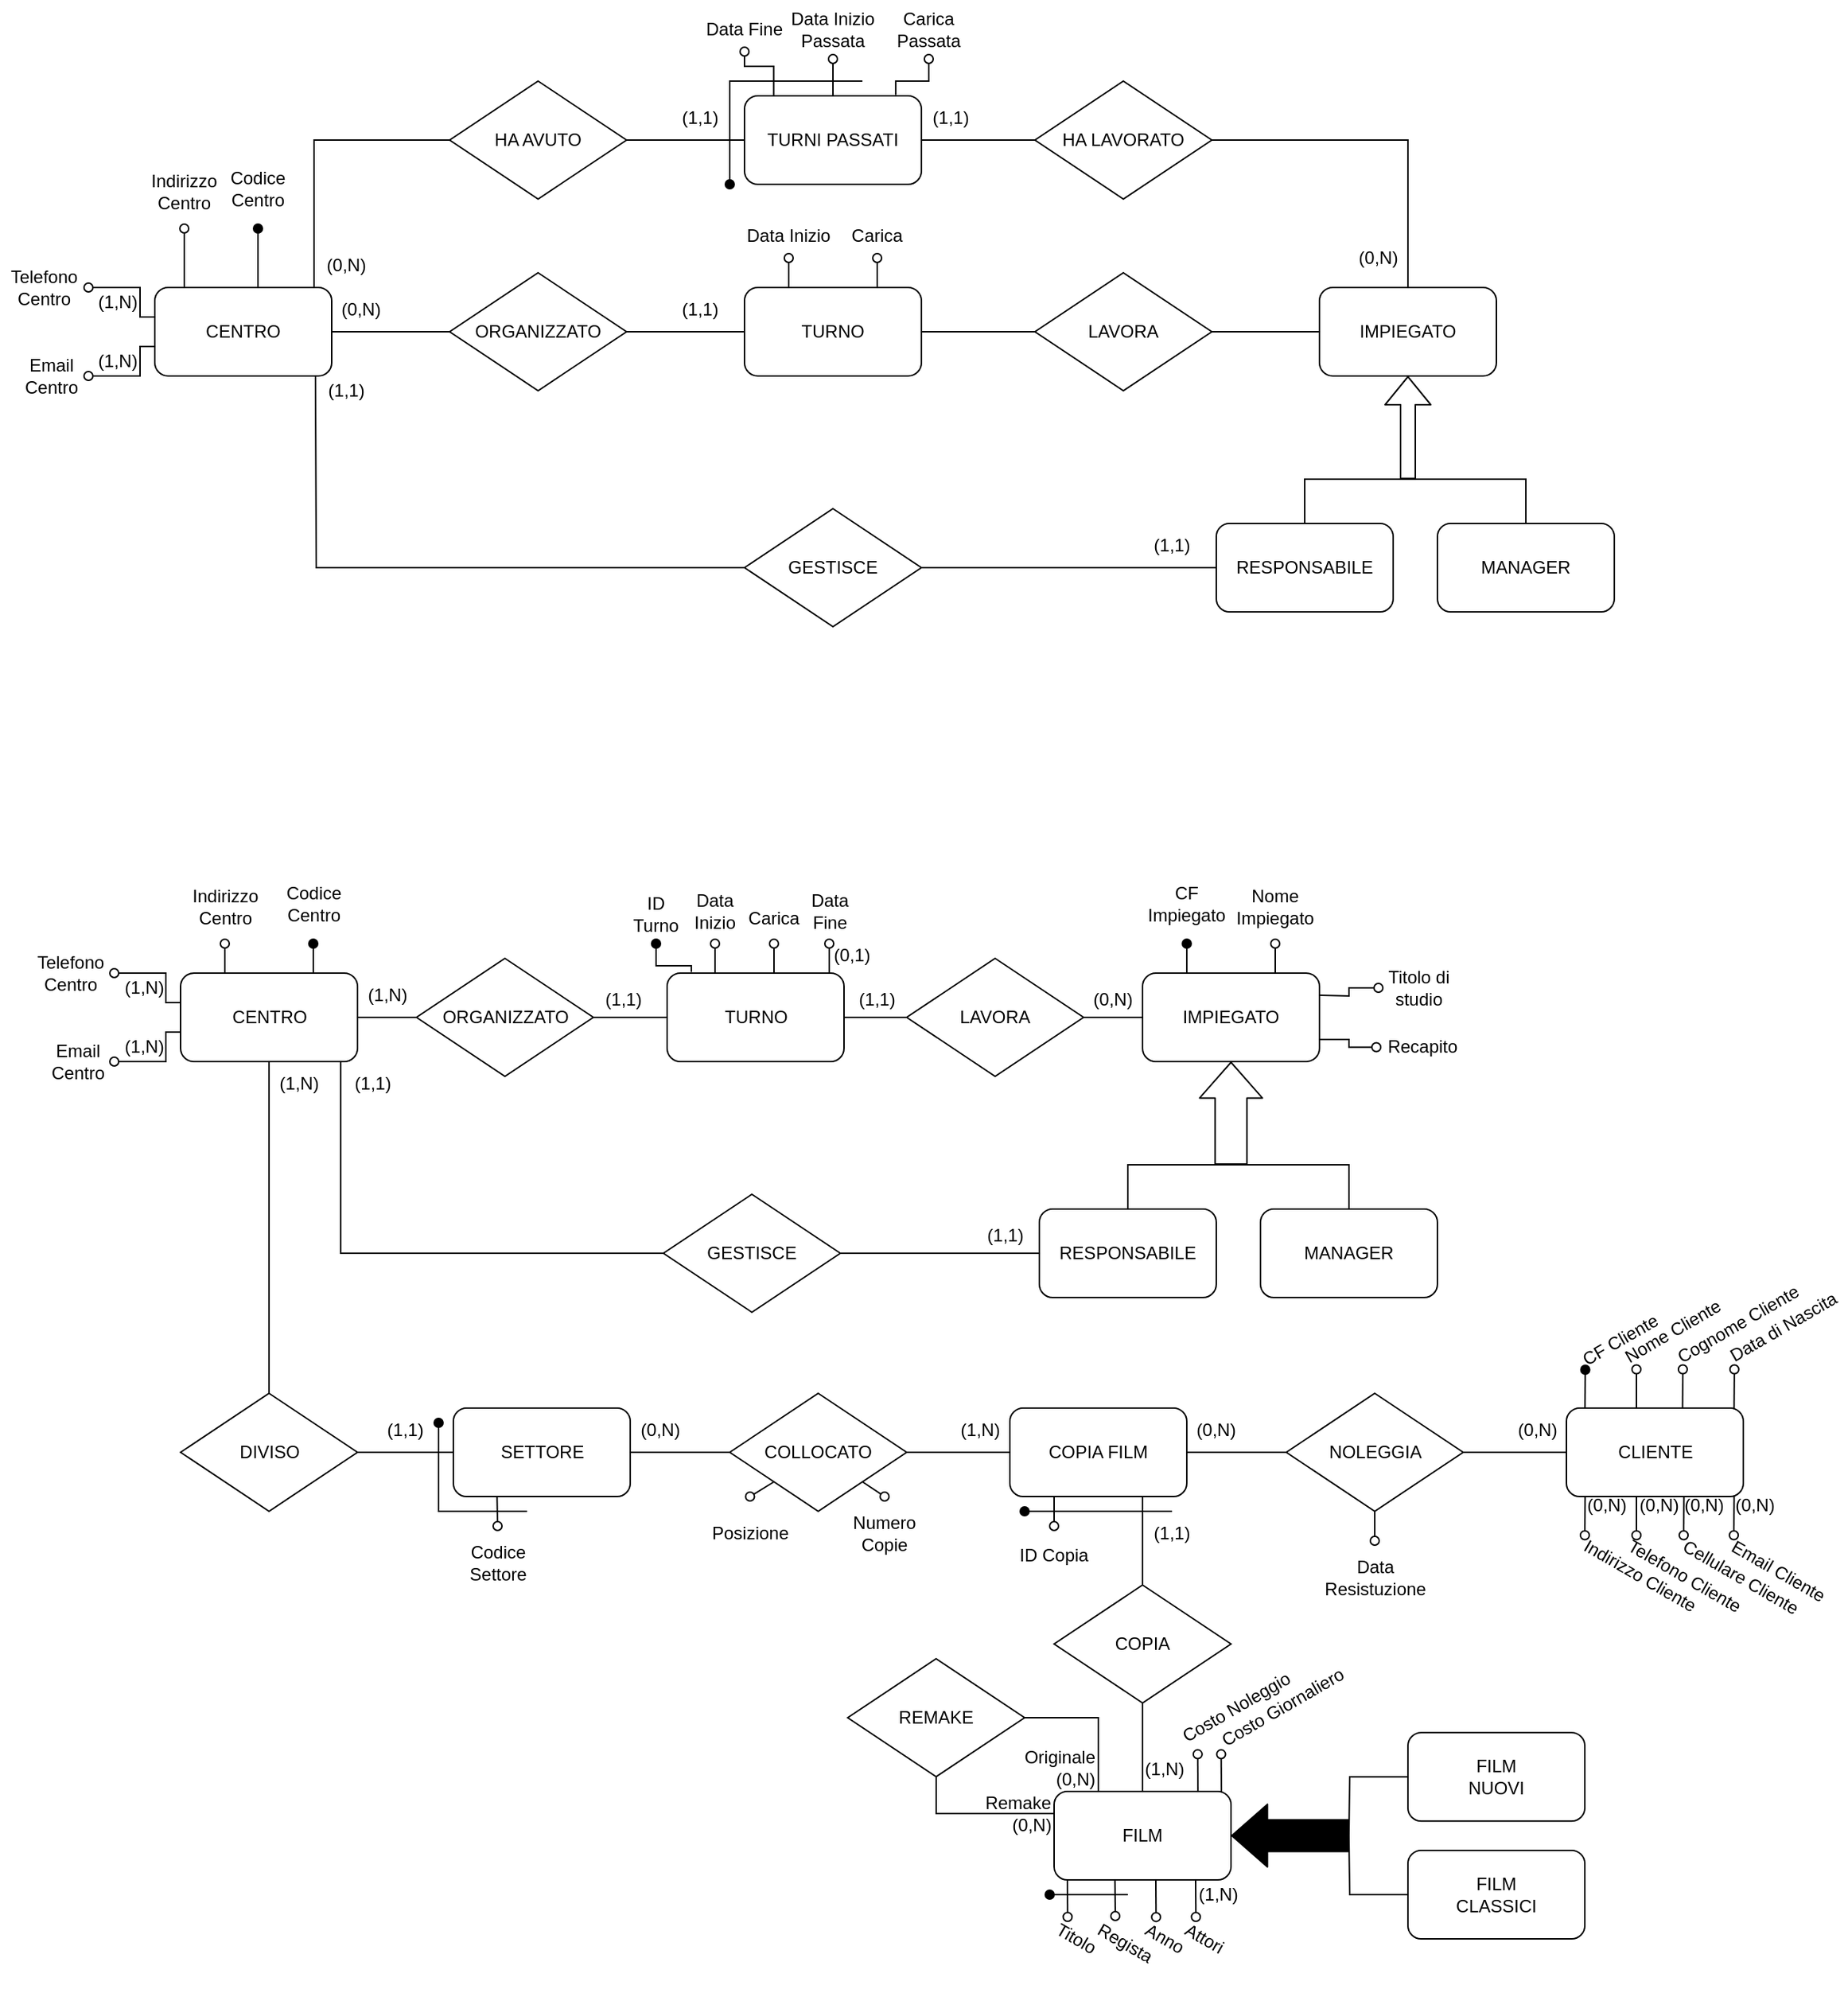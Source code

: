 <mxfile version="14.9.2" type="github">
  <diagram id="nYG0-5dPkfvuFhi7WY6x" name="Page-1">
    <mxGraphModel dx="1678" dy="2143" grid="1" gridSize="10" guides="1" tooltips="1" connect="1" arrows="1" fold="1" page="1" pageScale="1" pageWidth="827" pageHeight="1169" math="0" shadow="0">
      <root>
        <mxCell id="0" />
        <mxCell id="1" parent="0" />
        <mxCell id="mZH4rsV0gwm1n9CbmXad-1" value="CENTRO" style="rounded=1;whiteSpace=wrap;html=1;" parent="1" vertex="1">
          <mxGeometry x="110" y="-960" width="120" height="60" as="geometry" />
        </mxCell>
        <mxCell id="mZH4rsV0gwm1n9CbmXad-2" value="IMPIEGATO" style="rounded=1;whiteSpace=wrap;html=1;" parent="1" vertex="1">
          <mxGeometry x="900" y="-960" width="120" height="60" as="geometry" />
        </mxCell>
        <mxCell id="mZH4rsV0gwm1n9CbmXad-33" style="edgeStyle=orthogonalEdgeStyle;rounded=0;orthogonalLoop=1;jettySize=auto;html=1;startArrow=none;startFill=0;endArrow=none;endFill=0;targetPerimeterSpacing=0;" parent="1" source="mZH4rsV0gwm1n9CbmXad-3" target="mZH4rsV0gwm1n9CbmXad-8" edge="1">
          <mxGeometry relative="1" as="geometry" />
        </mxCell>
        <mxCell id="mZH4rsV0gwm1n9CbmXad-3" value="TURNO" style="rounded=1;whiteSpace=wrap;html=1;" parent="1" vertex="1">
          <mxGeometry x="510" y="-960" width="120" height="60" as="geometry" />
        </mxCell>
        <mxCell id="mZH4rsV0gwm1n9CbmXad-4" value="TURNI PASSATI" style="rounded=1;whiteSpace=wrap;html=1;" parent="1" vertex="1">
          <mxGeometry x="510" y="-1090" width="120" height="60" as="geometry" />
        </mxCell>
        <mxCell id="mZH4rsV0gwm1n9CbmXad-25" style="edgeStyle=orthogonalEdgeStyle;rounded=0;orthogonalLoop=1;jettySize=auto;html=1;startArrow=none;startFill=0;endArrow=none;endFill=0;" parent="1" source="mZH4rsV0gwm1n9CbmXad-5" edge="1">
          <mxGeometry relative="1" as="geometry">
            <mxPoint x="960" y="-830" as="targetPoint" />
            <Array as="points">
              <mxPoint x="890" y="-830" />
            </Array>
          </mxGeometry>
        </mxCell>
        <mxCell id="mZH4rsV0gwm1n9CbmXad-5" value="RESPONSABILE" style="rounded=1;whiteSpace=wrap;html=1;" parent="1" vertex="1">
          <mxGeometry x="830" y="-800" width="120" height="60" as="geometry" />
        </mxCell>
        <mxCell id="mZH4rsV0gwm1n9CbmXad-24" style="edgeStyle=orthogonalEdgeStyle;rounded=0;orthogonalLoop=1;jettySize=auto;html=1;startArrow=none;startFill=0;endArrow=none;endFill=0;" parent="1" source="mZH4rsV0gwm1n9CbmXad-6" edge="1">
          <mxGeometry relative="1" as="geometry">
            <mxPoint x="960" y="-830" as="targetPoint" />
            <Array as="points">
              <mxPoint x="1040" y="-830" />
            </Array>
          </mxGeometry>
        </mxCell>
        <mxCell id="mZH4rsV0gwm1n9CbmXad-6" value="MANAGER" style="rounded=1;whiteSpace=wrap;html=1;" parent="1" vertex="1">
          <mxGeometry x="980" y="-800" width="120" height="60" as="geometry" />
        </mxCell>
        <mxCell id="mZH4rsV0gwm1n9CbmXad-36" style="edgeStyle=orthogonalEdgeStyle;rounded=0;orthogonalLoop=1;jettySize=auto;html=1;entryX=1;entryY=0.5;entryDx=0;entryDy=0;startArrow=none;startFill=0;endArrow=none;endFill=0;targetPerimeterSpacing=0;" parent="1" source="mZH4rsV0gwm1n9CbmXad-7" target="mZH4rsV0gwm1n9CbmXad-4" edge="1">
          <mxGeometry relative="1" as="geometry" />
        </mxCell>
        <mxCell id="mZH4rsV0gwm1n9CbmXad-37" style="edgeStyle=orthogonalEdgeStyle;rounded=0;orthogonalLoop=1;jettySize=auto;html=1;entryX=0.5;entryY=0;entryDx=0;entryDy=0;startArrow=none;startFill=0;endArrow=none;endFill=0;targetPerimeterSpacing=0;" parent="1" source="mZH4rsV0gwm1n9CbmXad-7" target="mZH4rsV0gwm1n9CbmXad-2" edge="1">
          <mxGeometry relative="1" as="geometry" />
        </mxCell>
        <mxCell id="mZH4rsV0gwm1n9CbmXad-7" value="HA LAVORATO" style="rhombus;whiteSpace=wrap;html=1;" parent="1" vertex="1">
          <mxGeometry x="707" y="-1100" width="120" height="80" as="geometry" />
        </mxCell>
        <mxCell id="mZH4rsV0gwm1n9CbmXad-34" style="edgeStyle=orthogonalEdgeStyle;rounded=0;orthogonalLoop=1;jettySize=auto;html=1;entryX=0;entryY=0.5;entryDx=0;entryDy=0;startArrow=none;startFill=0;endArrow=none;endFill=0;targetPerimeterSpacing=0;" parent="1" source="mZH4rsV0gwm1n9CbmXad-8" target="mZH4rsV0gwm1n9CbmXad-2" edge="1">
          <mxGeometry relative="1" as="geometry" />
        </mxCell>
        <mxCell id="mZH4rsV0gwm1n9CbmXad-8" value="LAVORA" style="rhombus;whiteSpace=wrap;html=1;" parent="1" vertex="1">
          <mxGeometry x="707" y="-970" width="120" height="80" as="geometry" />
        </mxCell>
        <mxCell id="mZH4rsV0gwm1n9CbmXad-29" style="edgeStyle=orthogonalEdgeStyle;rounded=0;orthogonalLoop=1;jettySize=auto;html=1;entryX=1;entryY=0.5;entryDx=0;entryDy=0;startArrow=none;startFill=0;endArrow=none;endFill=0;targetPerimeterSpacing=0;exitX=0;exitY=0.5;exitDx=0;exitDy=0;" parent="1" source="mZH4rsV0gwm1n9CbmXad-9" target="mZH4rsV0gwm1n9CbmXad-1" edge="1">
          <mxGeometry relative="1" as="geometry" />
        </mxCell>
        <mxCell id="mZH4rsV0gwm1n9CbmXad-9" value="ORGANIZZATO" style="rhombus;whiteSpace=wrap;html=1;" parent="1" vertex="1">
          <mxGeometry x="310" y="-970" width="120" height="80" as="geometry" />
        </mxCell>
        <mxCell id="mZH4rsV0gwm1n9CbmXad-35" style="edgeStyle=orthogonalEdgeStyle;rounded=0;orthogonalLoop=1;jettySize=auto;html=1;entryX=0;entryY=0.5;entryDx=0;entryDy=0;startArrow=none;startFill=0;endArrow=none;endFill=0;targetPerimeterSpacing=0;" parent="1" source="mZH4rsV0gwm1n9CbmXad-10" target="mZH4rsV0gwm1n9CbmXad-4" edge="1">
          <mxGeometry relative="1" as="geometry" />
        </mxCell>
        <mxCell id="mZH4rsV0gwm1n9CbmXad-38" style="edgeStyle=orthogonalEdgeStyle;rounded=0;orthogonalLoop=1;jettySize=auto;html=1;entryX=0.896;entryY=-0.003;entryDx=0;entryDy=0;entryPerimeter=0;startArrow=none;startFill=0;endArrow=none;endFill=0;targetPerimeterSpacing=0;" parent="1" source="mZH4rsV0gwm1n9CbmXad-10" target="mZH4rsV0gwm1n9CbmXad-1" edge="1">
          <mxGeometry relative="1" as="geometry">
            <Array as="points">
              <mxPoint x="218" y="-1060" />
              <mxPoint x="218" y="-960" />
            </Array>
          </mxGeometry>
        </mxCell>
        <mxCell id="mZH4rsV0gwm1n9CbmXad-10" value="HA AVUTO" style="rhombus;whiteSpace=wrap;html=1;" parent="1" vertex="1">
          <mxGeometry x="310" y="-1100" width="120" height="80" as="geometry" />
        </mxCell>
        <mxCell id="mZH4rsV0gwm1n9CbmXad-26" style="rounded=0;orthogonalLoop=1;jettySize=auto;html=1;entryX=0.75;entryY=0;entryDx=0;entryDy=0;startArrow=oval;startFill=1;endArrow=none;endFill=0;exitX=0.5;exitY=1;exitDx=0;exitDy=0;edgeStyle=orthogonalEdgeStyle;" parent="1" source="mZH4rsV0gwm1n9CbmXad-14" edge="1">
          <mxGeometry relative="1" as="geometry">
            <mxPoint x="180" y="-960" as="targetPoint" />
          </mxGeometry>
        </mxCell>
        <mxCell id="mZH4rsV0gwm1n9CbmXad-14" value="Codice&lt;br&gt;Centro" style="text;html=1;strokeColor=none;fillColor=none;align=center;verticalAlign=middle;whiteSpace=wrap;rounded=0;labelPosition=center;verticalLabelPosition=middle;rotation=0;direction=east;" parent="1" vertex="1">
          <mxGeometry x="150" y="-1055" width="60" height="55" as="geometry" />
        </mxCell>
        <mxCell id="mZH4rsV0gwm1n9CbmXad-15" value="Indirizzo&lt;br&gt;Centro" style="text;html=1;strokeColor=none;fillColor=none;align=center;verticalAlign=middle;whiteSpace=wrap;rounded=0;rotation=0;" parent="1" vertex="1">
          <mxGeometry x="100" y="-1050" width="60" height="50" as="geometry" />
        </mxCell>
        <mxCell id="mZH4rsV0gwm1n9CbmXad-16" value="Telefono&lt;br&gt;Centro" style="text;html=1;strokeColor=none;fillColor=none;align=center;verticalAlign=middle;whiteSpace=wrap;rounded=0;rotation=0;" parent="1" vertex="1">
          <mxGeometry x="5" y="-980" width="60" height="40" as="geometry" />
        </mxCell>
        <mxCell id="mZH4rsV0gwm1n9CbmXad-17" value="Email&lt;br&gt;Centro" style="text;html=1;strokeColor=none;fillColor=none;align=center;verticalAlign=middle;whiteSpace=wrap;rounded=0;" parent="1" vertex="1">
          <mxGeometry x="15" y="-920" width="50" height="40" as="geometry" />
        </mxCell>
        <mxCell id="mZH4rsV0gwm1n9CbmXad-20" style="rounded=0;orthogonalLoop=1;jettySize=auto;html=1;startArrow=oval;startFill=0;endArrow=none;endFill=0;exitX=0.5;exitY=1;exitDx=0;exitDy=0;entryX=0.25;entryY=0;entryDx=0;entryDy=0;targetPerimeterSpacing=0;" parent="1" source="mZH4rsV0gwm1n9CbmXad-15" edge="1">
          <mxGeometry relative="1" as="geometry">
            <mxPoint x="155" y="-1050.48" as="sourcePoint" />
            <mxPoint x="130" y="-960" as="targetPoint" />
          </mxGeometry>
        </mxCell>
        <mxCell id="mZH4rsV0gwm1n9CbmXad-21" style="edgeStyle=orthogonalEdgeStyle;rounded=0;orthogonalLoop=1;jettySize=auto;html=1;startArrow=oval;startFill=0;endArrow=none;endFill=0;entryX=0;entryY=0.667;entryDx=0;entryDy=0;entryPerimeter=0;exitX=1;exitY=0.5;exitDx=0;exitDy=0;" parent="1" source="mZH4rsV0gwm1n9CbmXad-17" target="mZH4rsV0gwm1n9CbmXad-1" edge="1">
          <mxGeometry relative="1" as="geometry">
            <mxPoint x="110" y="-990" as="sourcePoint" />
            <mxPoint x="120" y="-910" as="targetPoint" />
            <Array as="points">
              <mxPoint x="100" y="-900" />
              <mxPoint x="100" y="-920" />
            </Array>
          </mxGeometry>
        </mxCell>
        <mxCell id="mZH4rsV0gwm1n9CbmXad-22" style="edgeStyle=orthogonalEdgeStyle;rounded=0;orthogonalLoop=1;jettySize=auto;html=1;startArrow=oval;startFill=0;endArrow=none;endFill=0;exitX=1;exitY=0.5;exitDx=0;exitDy=0;entryX=0;entryY=0.25;entryDx=0;entryDy=0;" parent="1" source="mZH4rsV0gwm1n9CbmXad-16" target="mZH4rsV0gwm1n9CbmXad-1" edge="1">
          <mxGeometry relative="1" as="geometry">
            <mxPoint x="100" y="-977" as="sourcePoint" />
            <mxPoint x="203.04" y="-960" as="targetPoint" />
            <Array as="points">
              <mxPoint x="100" y="-960" />
              <mxPoint x="100" y="-940" />
              <mxPoint x="110" y="-940" />
            </Array>
          </mxGeometry>
        </mxCell>
        <mxCell id="mZH4rsV0gwm1n9CbmXad-23" value="" style="shape=flexArrow;endArrow=classic;html=1;" parent="1" edge="1">
          <mxGeometry width="50" height="50" relative="1" as="geometry">
            <mxPoint x="960" y="-830" as="sourcePoint" />
            <mxPoint x="960" y="-900" as="targetPoint" />
          </mxGeometry>
        </mxCell>
        <mxCell id="mZH4rsV0gwm1n9CbmXad-31" style="edgeStyle=orthogonalEdgeStyle;rounded=0;orthogonalLoop=1;jettySize=auto;html=1;entryX=1;entryY=0.5;entryDx=0;entryDy=0;startArrow=none;startFill=0;endArrow=none;endFill=0;targetPerimeterSpacing=0;exitX=0;exitY=0.5;exitDx=0;exitDy=0;" parent="1" source="mZH4rsV0gwm1n9CbmXad-3" target="mZH4rsV0gwm1n9CbmXad-9" edge="1">
          <mxGeometry relative="1" as="geometry">
            <mxPoint x="510" y="-930" as="sourcePoint" />
            <mxPoint x="430" y="-930.36" as="targetPoint" />
          </mxGeometry>
        </mxCell>
        <mxCell id="mZH4rsV0gwm1n9CbmXad-40" style="edgeStyle=orthogonalEdgeStyle;rounded=0;orthogonalLoop=1;jettySize=auto;html=1;entryX=0;entryY=0.5;entryDx=0;entryDy=0;startArrow=none;startFill=0;endArrow=none;endFill=0;targetPerimeterSpacing=0;" parent="1" source="mZH4rsV0gwm1n9CbmXad-39" target="mZH4rsV0gwm1n9CbmXad-5" edge="1">
          <mxGeometry relative="1" as="geometry" />
        </mxCell>
        <mxCell id="mZH4rsV0gwm1n9CbmXad-41" style="edgeStyle=orthogonalEdgeStyle;rounded=0;orthogonalLoop=1;jettySize=auto;html=1;startArrow=none;startFill=0;endArrow=none;endFill=0;targetPerimeterSpacing=0;" parent="1" source="mZH4rsV0gwm1n9CbmXad-39" edge="1">
          <mxGeometry relative="1" as="geometry">
            <mxPoint x="219" y="-900" as="targetPoint" />
          </mxGeometry>
        </mxCell>
        <mxCell id="mZH4rsV0gwm1n9CbmXad-39" value="GESTISCE" style="rhombus;whiteSpace=wrap;html=1;" parent="1" vertex="1">
          <mxGeometry x="510" y="-810" width="120" height="80" as="geometry" />
        </mxCell>
        <mxCell id="mZH4rsV0gwm1n9CbmXad-42" value="(0,N)" style="text;html=1;strokeColor=none;fillColor=none;align=center;verticalAlign=middle;whiteSpace=wrap;rounded=0;" parent="1" vertex="1">
          <mxGeometry x="220" y="-990" width="40" height="30" as="geometry" />
        </mxCell>
        <mxCell id="mZH4rsV0gwm1n9CbmXad-43" value="(1,N)" style="text;html=1;strokeColor=none;fillColor=none;align=center;verticalAlign=middle;whiteSpace=wrap;rounded=0;" parent="1" vertex="1">
          <mxGeometry x="70" y="-920" width="30" height="20" as="geometry" />
        </mxCell>
        <mxCell id="mZH4rsV0gwm1n9CbmXad-44" value="(1,N)" style="text;html=1;strokeColor=none;fillColor=none;align=center;verticalAlign=middle;whiteSpace=wrap;rounded=0;" parent="1" vertex="1">
          <mxGeometry x="70" y="-960" width="30" height="20" as="geometry" />
        </mxCell>
        <mxCell id="mZH4rsV0gwm1n9CbmXad-45" value="(1,1)" style="text;html=1;strokeColor=none;fillColor=none;align=center;verticalAlign=middle;whiteSpace=wrap;rounded=0;" parent="1" vertex="1">
          <mxGeometry x="220" y="-900" width="40" height="20" as="geometry" />
        </mxCell>
        <mxCell id="mZH4rsV0gwm1n9CbmXad-46" value="Data Inizio" style="text;html=1;strokeColor=none;fillColor=none;align=center;verticalAlign=middle;whiteSpace=wrap;rounded=0;rotation=0;" parent="1" vertex="1">
          <mxGeometry x="510" y="-1010" width="60" height="30" as="geometry" />
        </mxCell>
        <mxCell id="mZH4rsV0gwm1n9CbmXad-47" style="rounded=0;orthogonalLoop=1;jettySize=auto;html=1;startArrow=oval;startFill=0;endArrow=none;endFill=0;entryX=0.25;entryY=0;entryDx=0;entryDy=0;targetPerimeterSpacing=0;exitX=0.5;exitY=1;exitDx=0;exitDy=0;" parent="1" source="mZH4rsV0gwm1n9CbmXad-46" target="mZH4rsV0gwm1n9CbmXad-3" edge="1">
          <mxGeometry relative="1" as="geometry">
            <mxPoint x="520" y="-970" as="sourcePoint" />
            <mxPoint x="600" y="-890" as="targetPoint" />
          </mxGeometry>
        </mxCell>
        <mxCell id="mZH4rsV0gwm1n9CbmXad-50" value="Carica" style="text;html=1;strokeColor=none;fillColor=none;align=center;verticalAlign=middle;whiteSpace=wrap;rounded=0;rotation=0;" parent="1" vertex="1">
          <mxGeometry x="570" y="-1010" width="60" height="30" as="geometry" />
        </mxCell>
        <mxCell id="mZH4rsV0gwm1n9CbmXad-51" style="rounded=0;orthogonalLoop=1;jettySize=auto;html=1;startArrow=oval;startFill=0;endArrow=none;endFill=0;targetPerimeterSpacing=0;entryX=0.75;entryY=0;entryDx=0;entryDy=0;exitX=0.5;exitY=1;exitDx=0;exitDy=0;" parent="1" source="mZH4rsV0gwm1n9CbmXad-50" target="mZH4rsV0gwm1n9CbmXad-3" edge="1">
          <mxGeometry relative="1" as="geometry">
            <mxPoint x="660" y="-980" as="sourcePoint" />
            <mxPoint x="600" y="-960" as="targetPoint" />
          </mxGeometry>
        </mxCell>
        <mxCell id="mZH4rsV0gwm1n9CbmXad-64" style="edgeStyle=orthogonalEdgeStyle;rounded=0;orthogonalLoop=1;jettySize=auto;html=1;entryX=0.165;entryY=-0.006;entryDx=0;entryDy=0;entryPerimeter=0;startArrow=oval;startFill=0;endArrow=none;endFill=0;targetPerimeterSpacing=0;exitX=0.5;exitY=1;exitDx=0;exitDy=0;" parent="1" source="mZH4rsV0gwm1n9CbmXad-53" target="mZH4rsV0gwm1n9CbmXad-4" edge="1">
          <mxGeometry relative="1" as="geometry">
            <Array as="points">
              <mxPoint x="510" y="-1110" />
              <mxPoint x="530" y="-1110" />
            </Array>
          </mxGeometry>
        </mxCell>
        <mxCell id="mZH4rsV0gwm1n9CbmXad-53" value="Data Fine" style="text;html=1;strokeColor=none;fillColor=none;align=center;verticalAlign=middle;whiteSpace=wrap;rounded=0;rotation=0;" parent="1" vertex="1">
          <mxGeometry x="480" y="-1150" width="60" height="30" as="geometry" />
        </mxCell>
        <mxCell id="mZH4rsV0gwm1n9CbmXad-55" value="Data Inizio Passata" style="text;html=1;strokeColor=none;fillColor=none;align=center;verticalAlign=middle;whiteSpace=wrap;rounded=0;rotation=0;" parent="1" vertex="1">
          <mxGeometry x="540" y="-1155" width="60" height="40" as="geometry" />
        </mxCell>
        <mxCell id="mZH4rsV0gwm1n9CbmXad-56" style="rounded=0;orthogonalLoop=1;jettySize=auto;html=1;startArrow=oval;startFill=0;endArrow=none;endFill=0;targetPerimeterSpacing=0;entryX=0.75;entryY=0;entryDx=0;entryDy=0;exitX=0.5;exitY=1;exitDx=0;exitDy=0;" parent="1" source="mZH4rsV0gwm1n9CbmXad-55" edge="1">
          <mxGeometry relative="1" as="geometry">
            <mxPoint x="630" y="-1110" as="sourcePoint" />
            <mxPoint x="570" y="-1090" as="targetPoint" />
          </mxGeometry>
        </mxCell>
        <mxCell id="mZH4rsV0gwm1n9CbmXad-63" style="edgeStyle=orthogonalEdgeStyle;rounded=0;orthogonalLoop=1;jettySize=auto;html=1;entryX=0.855;entryY=-0.01;entryDx=0;entryDy=0;entryPerimeter=0;startArrow=oval;startFill=0;endArrow=none;endFill=0;targetPerimeterSpacing=0;exitX=0.5;exitY=1;exitDx=0;exitDy=0;" parent="1" source="mZH4rsV0gwm1n9CbmXad-61" target="mZH4rsV0gwm1n9CbmXad-4" edge="1">
          <mxGeometry relative="1" as="geometry">
            <Array as="points">
              <mxPoint x="635" y="-1100" />
              <mxPoint x="613" y="-1100" />
            </Array>
          </mxGeometry>
        </mxCell>
        <mxCell id="mZH4rsV0gwm1n9CbmXad-61" value="Carica&lt;br&gt;Passata" style="text;html=1;strokeColor=none;fillColor=none;align=center;verticalAlign=middle;whiteSpace=wrap;rounded=0;rotation=0;" parent="1" vertex="1">
          <mxGeometry x="600" y="-1155" width="70" height="40" as="geometry" />
        </mxCell>
        <mxCell id="mZH4rsV0gwm1n9CbmXad-65" value="(1,1)" style="text;html=1;strokeColor=none;fillColor=none;align=center;verticalAlign=middle;whiteSpace=wrap;rounded=0;" parent="1" vertex="1">
          <mxGeometry x="780" y="-800" width="40" height="30" as="geometry" />
        </mxCell>
        <mxCell id="mZH4rsV0gwm1n9CbmXad-66" value="(0,N)" style="text;html=1;strokeColor=none;fillColor=none;align=center;verticalAlign=middle;whiteSpace=wrap;rounded=0;" parent="1" vertex="1">
          <mxGeometry x="920" y="-990" width="40" height="20" as="geometry" />
        </mxCell>
        <mxCell id="mZH4rsV0gwm1n9CbmXad-67" value="(1,1)" style="text;html=1;strokeColor=none;fillColor=none;align=center;verticalAlign=middle;whiteSpace=wrap;rounded=0;" parent="1" vertex="1">
          <mxGeometry x="630" y="-1090" width="40" height="30" as="geometry" />
        </mxCell>
        <mxCell id="mZH4rsV0gwm1n9CbmXad-68" style="rounded=0;orthogonalLoop=1;jettySize=auto;html=1;startArrow=oval;startFill=1;endArrow=none;endFill=0;targetPerimeterSpacing=0;edgeStyle=orthogonalEdgeStyle;" parent="1" edge="1">
          <mxGeometry relative="1" as="geometry">
            <mxPoint x="500" y="-1030" as="sourcePoint" />
            <mxPoint x="590" y="-1100" as="targetPoint" />
            <Array as="points">
              <mxPoint x="500" y="-1030" />
              <mxPoint x="500" y="-1100" />
            </Array>
          </mxGeometry>
        </mxCell>
        <mxCell id="mZH4rsV0gwm1n9CbmXad-72" style="edgeStyle=orthogonalEdgeStyle;rounded=0;orthogonalLoop=1;jettySize=auto;html=1;startArrow=none;startFill=0;endArrow=none;endFill=0;targetPerimeterSpacing=0;" parent="1" source="mZH4rsV0gwm1n9CbmXad-73" target="mZH4rsV0gwm1n9CbmXad-83" edge="1">
          <mxGeometry relative="1" as="geometry" />
        </mxCell>
        <mxCell id="mZH4rsV0gwm1n9CbmXad-82" style="edgeStyle=orthogonalEdgeStyle;rounded=0;orthogonalLoop=1;jettySize=auto;html=1;entryX=0;entryY=0.5;entryDx=0;entryDy=0;startArrow=none;startFill=0;endArrow=none;endFill=0;targetPerimeterSpacing=0;" parent="1" source="mZH4rsV0gwm1n9CbmXad-83" target="mZH4rsV0gwm1n9CbmXad-71" edge="1">
          <mxGeometry relative="1" as="geometry" />
        </mxCell>
        <mxCell id="mZH4rsV0gwm1n9CbmXad-83" value="LAVORA" style="rhombus;whiteSpace=wrap;html=1;" parent="1" vertex="1">
          <mxGeometry x="620" y="-505" width="120" height="80" as="geometry" />
        </mxCell>
        <mxCell id="mZH4rsV0gwm1n9CbmXad-84" style="edgeStyle=orthogonalEdgeStyle;rounded=0;orthogonalLoop=1;jettySize=auto;html=1;entryX=1;entryY=0.5;entryDx=0;entryDy=0;startArrow=none;startFill=0;endArrow=none;endFill=0;targetPerimeterSpacing=0;exitX=0;exitY=0.5;exitDx=0;exitDy=0;" parent="1" source="mZH4rsV0gwm1n9CbmXad-85" target="mZH4rsV0gwm1n9CbmXad-70" edge="1">
          <mxGeometry relative="1" as="geometry" />
        </mxCell>
        <mxCell id="mZH4rsV0gwm1n9CbmXad-85" value="ORGANIZZATO" style="rhombus;whiteSpace=wrap;html=1;" parent="1" vertex="1">
          <mxGeometry x="287.5" y="-505" width="120" height="80" as="geometry" />
        </mxCell>
        <mxCell id="mZH4rsV0gwm1n9CbmXad-98" style="edgeStyle=orthogonalEdgeStyle;rounded=0;orthogonalLoop=1;jettySize=auto;html=1;entryX=1;entryY=0.5;entryDx=0;entryDy=0;startArrow=none;startFill=0;endArrow=none;endFill=0;targetPerimeterSpacing=0;exitX=0;exitY=0.5;exitDx=0;exitDy=0;" parent="1" source="mZH4rsV0gwm1n9CbmXad-73" target="mZH4rsV0gwm1n9CbmXad-85" edge="1">
          <mxGeometry relative="1" as="geometry">
            <mxPoint x="527.5" y="-465" as="sourcePoint" />
            <mxPoint x="447.5" y="-465.36" as="targetPoint" />
          </mxGeometry>
        </mxCell>
        <mxCell id="mZH4rsV0gwm1n9CbmXad-99" style="edgeStyle=orthogonalEdgeStyle;rounded=0;orthogonalLoop=1;jettySize=auto;html=1;entryX=0;entryY=0.5;entryDx=0;entryDy=0;startArrow=none;startFill=0;endArrow=none;endFill=0;targetPerimeterSpacing=0;" parent="1" source="mZH4rsV0gwm1n9CbmXad-101" target="mZH4rsV0gwm1n9CbmXad-76" edge="1">
          <mxGeometry relative="1" as="geometry" />
        </mxCell>
        <mxCell id="mZH4rsV0gwm1n9CbmXad-100" style="edgeStyle=orthogonalEdgeStyle;rounded=0;orthogonalLoop=1;jettySize=auto;html=1;startArrow=none;startFill=0;endArrow=none;endFill=0;targetPerimeterSpacing=0;entryX=0.905;entryY=0.989;entryDx=0;entryDy=0;entryPerimeter=0;" parent="1" source="mZH4rsV0gwm1n9CbmXad-101" edge="1" target="mZH4rsV0gwm1n9CbmXad-70">
          <mxGeometry relative="1" as="geometry">
            <mxPoint x="236.5" y="-435" as="targetPoint" />
          </mxGeometry>
        </mxCell>
        <mxCell id="mZH4rsV0gwm1n9CbmXad-101" value="GESTISCE" style="rhombus;whiteSpace=wrap;html=1;" parent="1" vertex="1">
          <mxGeometry x="455" y="-345" width="120" height="80" as="geometry" />
        </mxCell>
        <mxCell id="mZH4rsV0gwm1n9CbmXad-116" value="(1,1)" style="text;html=1;strokeColor=none;fillColor=none;align=center;verticalAlign=middle;whiteSpace=wrap;rounded=0;" parent="1" vertex="1">
          <mxGeometry x="797.5" y="-335" width="40" height="30" as="geometry" />
        </mxCell>
        <mxCell id="mZH4rsV0gwm1n9CbmXad-137" value="(1,1)" style="text;html=1;strokeColor=none;fillColor=none;align=center;verticalAlign=middle;whiteSpace=wrap;rounded=0;" parent="1" vertex="1">
          <mxGeometry x="460" y="-1090" width="40" height="30" as="geometry" />
        </mxCell>
        <mxCell id="mZH4rsV0gwm1n9CbmXad-138" value="(1,1)" style="text;html=1;strokeColor=none;fillColor=none;align=center;verticalAlign=middle;whiteSpace=wrap;rounded=0;" parent="1" vertex="1">
          <mxGeometry x="460" y="-960" width="40" height="30" as="geometry" />
        </mxCell>
        <mxCell id="mZH4rsV0gwm1n9CbmXad-139" value="(0,N)" style="text;html=1;strokeColor=none;fillColor=none;align=center;verticalAlign=middle;whiteSpace=wrap;rounded=0;" parent="1" vertex="1">
          <mxGeometry x="230" y="-960" width="40" height="30" as="geometry" />
        </mxCell>
        <mxCell id="-EKk8uJndri2SA6ntX6l-3" style="edgeStyle=orthogonalEdgeStyle;rounded=0;orthogonalLoop=1;jettySize=auto;html=1;entryX=0.5;entryY=1;entryDx=0;entryDy=0;endArrow=none;endFill=0;" edge="1" parent="1" source="-EKk8uJndri2SA6ntX6l-2" target="mZH4rsV0gwm1n9CbmXad-70">
          <mxGeometry relative="1" as="geometry" />
        </mxCell>
        <mxCell id="-EKk8uJndri2SA6ntX6l-4" style="edgeStyle=orthogonalEdgeStyle;rounded=0;orthogonalLoop=1;jettySize=auto;html=1;entryX=0;entryY=0.5;entryDx=0;entryDy=0;endArrow=none;endFill=0;" edge="1" parent="1" source="-EKk8uJndri2SA6ntX6l-2" target="-EKk8uJndri2SA6ntX6l-1">
          <mxGeometry relative="1" as="geometry" />
        </mxCell>
        <mxCell id="-EKk8uJndri2SA6ntX6l-2" value="DIVISO" style="rhombus;whiteSpace=wrap;html=1;" vertex="1" parent="1">
          <mxGeometry x="127.5" y="-210" width="120" height="80" as="geometry" />
        </mxCell>
        <mxCell id="-EKk8uJndri2SA6ntX6l-13" value="" style="group" vertex="1" connectable="0" parent="1">
          <mxGeometry x="22.5" y="-570" width="265" height="165" as="geometry" />
        </mxCell>
        <mxCell id="mZH4rsV0gwm1n9CbmXad-70" value="CENTRO" style="rounded=1;whiteSpace=wrap;html=1;" parent="-EKk8uJndri2SA6ntX6l-13" vertex="1">
          <mxGeometry x="105" y="75" width="120" height="60" as="geometry" />
        </mxCell>
        <mxCell id="mZH4rsV0gwm1n9CbmXad-89" style="rounded=0;orthogonalLoop=1;jettySize=auto;html=1;entryX=0.75;entryY=0;entryDx=0;entryDy=0;startArrow=oval;startFill=1;endArrow=none;endFill=0;exitX=0.5;exitY=1;exitDx=0;exitDy=0;" parent="-EKk8uJndri2SA6ntX6l-13" source="mZH4rsV0gwm1n9CbmXad-90" target="mZH4rsV0gwm1n9CbmXad-70" edge="1">
          <mxGeometry relative="1" as="geometry">
            <mxPoint x="175" y="75" as="targetPoint" />
          </mxGeometry>
        </mxCell>
        <mxCell id="mZH4rsV0gwm1n9CbmXad-90" value="Codice&lt;br&gt;Centro" style="text;html=1;strokeColor=none;fillColor=none;align=center;verticalAlign=middle;whiteSpace=wrap;rounded=0;labelPosition=center;verticalLabelPosition=middle;rotation=0;direction=east;" parent="-EKk8uJndri2SA6ntX6l-13" vertex="1">
          <mxGeometry x="165" width="60" height="55" as="geometry" />
        </mxCell>
        <mxCell id="mZH4rsV0gwm1n9CbmXad-91" value="Indirizzo&lt;br&gt;Centro" style="text;html=1;strokeColor=none;fillColor=none;align=center;verticalAlign=middle;whiteSpace=wrap;rounded=0;rotation=0;" parent="-EKk8uJndri2SA6ntX6l-13" vertex="1">
          <mxGeometry x="105" y="5" width="60" height="50" as="geometry" />
        </mxCell>
        <mxCell id="mZH4rsV0gwm1n9CbmXad-92" value="Telefono&lt;br&gt;Centro" style="text;html=1;strokeColor=none;fillColor=none;align=center;verticalAlign=middle;whiteSpace=wrap;rounded=0;rotation=0;" parent="-EKk8uJndri2SA6ntX6l-13" vertex="1">
          <mxGeometry y="55" width="60" height="40" as="geometry" />
        </mxCell>
        <mxCell id="mZH4rsV0gwm1n9CbmXad-93" value="Email&lt;br&gt;Centro" style="text;html=1;strokeColor=none;fillColor=none;align=center;verticalAlign=middle;whiteSpace=wrap;rounded=0;" parent="-EKk8uJndri2SA6ntX6l-13" vertex="1">
          <mxGeometry x="10" y="115" width="50" height="40" as="geometry" />
        </mxCell>
        <mxCell id="mZH4rsV0gwm1n9CbmXad-94" style="rounded=0;orthogonalLoop=1;jettySize=auto;html=1;startArrow=oval;startFill=0;endArrow=none;endFill=0;exitX=0.5;exitY=1;exitDx=0;exitDy=0;entryX=0.25;entryY=0;entryDx=0;entryDy=0;targetPerimeterSpacing=0;" parent="-EKk8uJndri2SA6ntX6l-13" source="mZH4rsV0gwm1n9CbmXad-91" target="mZH4rsV0gwm1n9CbmXad-70" edge="1">
          <mxGeometry relative="1" as="geometry">
            <mxPoint x="150" y="-15.48" as="sourcePoint" />
            <mxPoint x="125.0" y="75" as="targetPoint" />
          </mxGeometry>
        </mxCell>
        <mxCell id="mZH4rsV0gwm1n9CbmXad-95" style="edgeStyle=orthogonalEdgeStyle;rounded=0;orthogonalLoop=1;jettySize=auto;html=1;startArrow=oval;startFill=0;endArrow=none;endFill=0;entryX=0;entryY=0.667;entryDx=0;entryDy=0;entryPerimeter=0;exitX=1;exitY=0.5;exitDx=0;exitDy=0;" parent="-EKk8uJndri2SA6ntX6l-13" source="mZH4rsV0gwm1n9CbmXad-93" target="mZH4rsV0gwm1n9CbmXad-70" edge="1">
          <mxGeometry relative="1" as="geometry">
            <mxPoint x="105" y="45" as="sourcePoint" />
            <mxPoint x="115" y="125" as="targetPoint" />
            <Array as="points">
              <mxPoint x="95" y="135" />
              <mxPoint x="95" y="115" />
            </Array>
          </mxGeometry>
        </mxCell>
        <mxCell id="mZH4rsV0gwm1n9CbmXad-96" style="edgeStyle=orthogonalEdgeStyle;rounded=0;orthogonalLoop=1;jettySize=auto;html=1;startArrow=oval;startFill=0;endArrow=none;endFill=0;exitX=1;exitY=0.5;exitDx=0;exitDy=0;entryX=0;entryY=0.25;entryDx=0;entryDy=0;" parent="-EKk8uJndri2SA6ntX6l-13" source="mZH4rsV0gwm1n9CbmXad-92" target="mZH4rsV0gwm1n9CbmXad-70" edge="1">
          <mxGeometry relative="1" as="geometry">
            <mxPoint x="95" y="58" as="sourcePoint" />
            <mxPoint x="198.04" y="75" as="targetPoint" />
            <Array as="points">
              <mxPoint x="95" y="75" />
              <mxPoint x="95" y="95" />
              <mxPoint x="105" y="95" />
            </Array>
          </mxGeometry>
        </mxCell>
        <mxCell id="mZH4rsV0gwm1n9CbmXad-102" value="(1,N)" style="text;html=1;strokeColor=none;fillColor=none;align=center;verticalAlign=middle;whiteSpace=wrap;rounded=0;" parent="-EKk8uJndri2SA6ntX6l-13" vertex="1">
          <mxGeometry x="225" y="75" width="40" height="30" as="geometry" />
        </mxCell>
        <mxCell id="mZH4rsV0gwm1n9CbmXad-103" value="(1,N)" style="text;html=1;strokeColor=none;fillColor=none;align=center;verticalAlign=middle;whiteSpace=wrap;rounded=0;" parent="-EKk8uJndri2SA6ntX6l-13" vertex="1">
          <mxGeometry x="65" y="115" width="30" height="20" as="geometry" />
        </mxCell>
        <mxCell id="mZH4rsV0gwm1n9CbmXad-104" value="(1,N)" style="text;html=1;strokeColor=none;fillColor=none;align=center;verticalAlign=middle;whiteSpace=wrap;rounded=0;" parent="-EKk8uJndri2SA6ntX6l-13" vertex="1">
          <mxGeometry x="65" y="75" width="30" height="20" as="geometry" />
        </mxCell>
        <mxCell id="mZH4rsV0gwm1n9CbmXad-105" value="(1,1)" style="text;html=1;strokeColor=none;fillColor=none;align=center;verticalAlign=middle;whiteSpace=wrap;rounded=0;" parent="-EKk8uJndri2SA6ntX6l-13" vertex="1">
          <mxGeometry x="215" y="135" width="40" height="30" as="geometry" />
        </mxCell>
        <mxCell id="-EKk8uJndri2SA6ntX6l-11" value="(1,N)" style="text;html=1;strokeColor=none;fillColor=none;align=center;verticalAlign=middle;whiteSpace=wrap;rounded=0;" vertex="1" parent="-EKk8uJndri2SA6ntX6l-13">
          <mxGeometry x="165" y="135" width="40" height="30" as="geometry" />
        </mxCell>
        <mxCell id="-EKk8uJndri2SA6ntX6l-14" value="" style="group" vertex="1" connectable="0" parent="1">
          <mxGeometry x="407.5" y="-560" width="212.5" height="125" as="geometry" />
        </mxCell>
        <mxCell id="mZH4rsV0gwm1n9CbmXad-130" value="" style="group" parent="-EKk8uJndri2SA6ntX6l-14" vertex="1" connectable="0">
          <mxGeometry x="32.5" width="150" height="125" as="geometry" />
        </mxCell>
        <mxCell id="mZH4rsV0gwm1n9CbmXad-73" value="TURNO" style="rounded=1;whiteSpace=wrap;html=1;" parent="mZH4rsV0gwm1n9CbmXad-130" vertex="1">
          <mxGeometry x="17.5" y="65" width="120" height="60" as="geometry" />
        </mxCell>
        <mxCell id="mZH4rsV0gwm1n9CbmXad-106" value="Data&lt;br&gt;Inizio" style="text;html=1;strokeColor=none;fillColor=none;align=center;verticalAlign=middle;whiteSpace=wrap;rounded=0;rotation=0;" parent="mZH4rsV0gwm1n9CbmXad-130" vertex="1">
          <mxGeometry x="30" width="40" height="45" as="geometry" />
        </mxCell>
        <mxCell id="mZH4rsV0gwm1n9CbmXad-107" style="rounded=0;orthogonalLoop=1;jettySize=auto;html=1;startArrow=oval;startFill=0;endArrow=none;endFill=0;entryX=0.25;entryY=0;entryDx=0;entryDy=0;targetPerimeterSpacing=0;exitX=0.5;exitY=1;exitDx=0;exitDy=0;" parent="mZH4rsV0gwm1n9CbmXad-130" source="mZH4rsV0gwm1n9CbmXad-106" edge="1">
          <mxGeometry relative="1" as="geometry">
            <mxPoint x="30" y="55" as="sourcePoint" />
            <mxPoint x="50" y="65" as="targetPoint" />
          </mxGeometry>
        </mxCell>
        <mxCell id="mZH4rsV0gwm1n9CbmXad-108" value="Data&lt;br&gt;Fine" style="text;html=1;strokeColor=none;fillColor=none;align=center;verticalAlign=middle;whiteSpace=wrap;rounded=0;rotation=0;" parent="mZH4rsV0gwm1n9CbmXad-130" vertex="1">
          <mxGeometry x="97.5" width="60" height="45" as="geometry" />
        </mxCell>
        <mxCell id="mZH4rsV0gwm1n9CbmXad-109" style="rounded=0;orthogonalLoop=1;jettySize=auto;html=1;startArrow=oval;startFill=0;endArrow=none;endFill=0;targetPerimeterSpacing=0;entryX=0.75;entryY=0;entryDx=0;entryDy=0;exitX=0.5;exitY=1;exitDx=0;exitDy=0;" parent="mZH4rsV0gwm1n9CbmXad-130" source="mZH4rsV0gwm1n9CbmXad-108" edge="1">
          <mxGeometry relative="1" as="geometry">
            <mxPoint x="187.5" y="45" as="sourcePoint" />
            <mxPoint x="127.5" y="65" as="targetPoint" />
          </mxGeometry>
        </mxCell>
        <mxCell id="mZH4rsV0gwm1n9CbmXad-125" value="Carica" style="text;html=1;strokeColor=none;fillColor=none;align=center;verticalAlign=middle;whiteSpace=wrap;rounded=0;rotation=0;" parent="mZH4rsV0gwm1n9CbmXad-130" vertex="1">
          <mxGeometry x="70" y="10" width="40" height="35" as="geometry" />
        </mxCell>
        <mxCell id="mZH4rsV0gwm1n9CbmXad-126" style="rounded=0;orthogonalLoop=1;jettySize=auto;html=1;startArrow=oval;startFill=0;endArrow=none;endFill=0;entryX=0.25;entryY=0;entryDx=0;entryDy=0;targetPerimeterSpacing=0;exitX=0.5;exitY=1;exitDx=0;exitDy=0;" parent="mZH4rsV0gwm1n9CbmXad-130" source="mZH4rsV0gwm1n9CbmXad-125" edge="1">
          <mxGeometry relative="1" as="geometry">
            <mxPoint x="70" y="55" as="sourcePoint" />
            <mxPoint x="90" y="65" as="targetPoint" />
          </mxGeometry>
        </mxCell>
        <mxCell id="mZH4rsV0gwm1n9CbmXad-171" value="ID Turno" style="text;html=1;strokeColor=none;fillColor=none;align=center;verticalAlign=middle;whiteSpace=wrap;rounded=0;rotation=0;" parent="mZH4rsV0gwm1n9CbmXad-130" vertex="1">
          <mxGeometry x="-10" y="5" width="40" height="40" as="geometry" />
        </mxCell>
        <mxCell id="mZH4rsV0gwm1n9CbmXad-178" style="rounded=0;orthogonalLoop=1;jettySize=auto;html=1;startArrow=oval;startFill=1;endArrow=none;endFill=0;entryX=0.137;entryY=-0.013;entryDx=0;entryDy=0;targetPerimeterSpacing=0;exitX=0.5;exitY=1;exitDx=0;exitDy=0;entryPerimeter=0;edgeStyle=orthogonalEdgeStyle;" parent="mZH4rsV0gwm1n9CbmXad-130" source="mZH4rsV0gwm1n9CbmXad-171" target="mZH4rsV0gwm1n9CbmXad-73" edge="1">
          <mxGeometry relative="1" as="geometry">
            <mxPoint x="177.33" y="7.5" as="sourcePoint" />
            <mxPoint x="177.33" y="27.5" as="targetPoint" />
            <Array as="points">
              <mxPoint x="10" y="60" />
              <mxPoint x="34" y="60" />
            </Array>
          </mxGeometry>
        </mxCell>
        <mxCell id="mZH4rsV0gwm1n9CbmXad-129" value="(1,1)" style="text;html=1;strokeColor=none;fillColor=none;align=center;verticalAlign=middle;whiteSpace=wrap;rounded=0;" parent="-EKk8uJndri2SA6ntX6l-14" vertex="1">
          <mxGeometry y="70" width="40" height="25" as="geometry" />
        </mxCell>
        <mxCell id="mZH4rsV0gwm1n9CbmXad-131" value="(1,1)" style="text;html=1;strokeColor=none;fillColor=none;align=center;verticalAlign=middle;whiteSpace=wrap;rounded=0;" parent="-EKk8uJndri2SA6ntX6l-14" vertex="1">
          <mxGeometry x="172.5" y="70" width="40" height="25" as="geometry" />
        </mxCell>
        <mxCell id="mZH4rsV0gwm1n9CbmXad-135" value="(0,1)" style="text;html=1;strokeColor=none;fillColor=none;align=center;verticalAlign=middle;whiteSpace=wrap;rounded=0;" parent="-EKk8uJndri2SA6ntX6l-14" vertex="1">
          <mxGeometry x="160" y="40" width="30" height="25" as="geometry" />
        </mxCell>
        <mxCell id="-EKk8uJndri2SA6ntX6l-16" value="" style="group" vertex="1" connectable="0" parent="1">
          <mxGeometry x="667" y="-570" width="333" height="295" as="geometry" />
        </mxCell>
        <mxCell id="mZH4rsV0gwm1n9CbmXad-132" value="" style="group" parent="-EKk8uJndri2SA6ntX6l-16" vertex="1" connectable="0">
          <mxGeometry x="43" y="75" width="270" height="220" as="geometry" />
        </mxCell>
        <mxCell id="mZH4rsV0gwm1n9CbmXad-71" value="IMPIEGATO" style="rounded=1;whiteSpace=wrap;html=1;" parent="mZH4rsV0gwm1n9CbmXad-132" vertex="1">
          <mxGeometry x="70" width="120" height="60" as="geometry" />
        </mxCell>
        <mxCell id="mZH4rsV0gwm1n9CbmXad-75" style="edgeStyle=orthogonalEdgeStyle;rounded=0;orthogonalLoop=1;jettySize=auto;html=1;startArrow=none;startFill=0;endArrow=none;endFill=0;" parent="mZH4rsV0gwm1n9CbmXad-132" source="mZH4rsV0gwm1n9CbmXad-76" edge="1">
          <mxGeometry relative="1" as="geometry">
            <mxPoint x="130" y="130" as="targetPoint" />
            <Array as="points">
              <mxPoint x="60" y="130" />
            </Array>
          </mxGeometry>
        </mxCell>
        <mxCell id="mZH4rsV0gwm1n9CbmXad-76" value="RESPONSABILE" style="rounded=1;whiteSpace=wrap;html=1;" parent="mZH4rsV0gwm1n9CbmXad-132" vertex="1">
          <mxGeometry y="160" width="120" height="60" as="geometry" />
        </mxCell>
        <mxCell id="mZH4rsV0gwm1n9CbmXad-77" style="edgeStyle=orthogonalEdgeStyle;rounded=0;orthogonalLoop=1;jettySize=auto;html=1;startArrow=none;startFill=0;endArrow=none;endFill=0;" parent="mZH4rsV0gwm1n9CbmXad-132" source="mZH4rsV0gwm1n9CbmXad-78" edge="1">
          <mxGeometry relative="1" as="geometry">
            <mxPoint x="130" y="130" as="targetPoint" />
            <Array as="points">
              <mxPoint x="210" y="130" />
            </Array>
          </mxGeometry>
        </mxCell>
        <mxCell id="mZH4rsV0gwm1n9CbmXad-78" value="MANAGER" style="rounded=1;whiteSpace=wrap;html=1;" parent="mZH4rsV0gwm1n9CbmXad-132" vertex="1">
          <mxGeometry x="150" y="160" width="120" height="60" as="geometry" />
        </mxCell>
        <mxCell id="mZH4rsV0gwm1n9CbmXad-97" value="" style="shape=flexArrow;endArrow=classic;html=1;strokeWidth=1;width=21.569;endSize=7.739;" parent="mZH4rsV0gwm1n9CbmXad-132" edge="1">
          <mxGeometry width="50" height="50" relative="1" as="geometry">
            <mxPoint x="130" y="130" as="sourcePoint" />
            <mxPoint x="130" y="60" as="targetPoint" />
          </mxGeometry>
        </mxCell>
        <mxCell id="mZH4rsV0gwm1n9CbmXad-133" value="(0,N)" style="text;html=1;strokeColor=none;fillColor=none;align=center;verticalAlign=middle;whiteSpace=wrap;rounded=0;" parent="-EKk8uJndri2SA6ntX6l-16" vertex="1">
          <mxGeometry x="73" y="80" width="40" height="25" as="geometry" />
        </mxCell>
        <mxCell id="mZH4rsV0gwm1n9CbmXad-136" value="(1,1)" style="text;html=1;strokeColor=none;fillColor=none;align=center;verticalAlign=middle;whiteSpace=wrap;rounded=0;" parent="-EKk8uJndri2SA6ntX6l-16" vertex="1">
          <mxGeometry y="240" width="40" height="25" as="geometry" />
        </mxCell>
        <mxCell id="mZH4rsV0gwm1n9CbmXad-185" style="rounded=0;orthogonalLoop=1;jettySize=auto;html=1;entryX=0.75;entryY=0;entryDx=0;entryDy=0;startArrow=oval;startFill=1;endArrow=none;endFill=0;exitX=0.5;exitY=1;exitDx=0;exitDy=0;" parent="-EKk8uJndri2SA6ntX6l-16" source="mZH4rsV0gwm1n9CbmXad-186" edge="1">
          <mxGeometry relative="1" as="geometry">
            <mxPoint x="143" y="75" as="targetPoint" />
          </mxGeometry>
        </mxCell>
        <mxCell id="mZH4rsV0gwm1n9CbmXad-186" value="CF&lt;br&gt;Impiegato" style="text;html=1;strokeColor=none;fillColor=none;align=center;verticalAlign=middle;whiteSpace=wrap;rounded=0;labelPosition=center;verticalLabelPosition=middle;rotation=0;direction=east;" parent="-EKk8uJndri2SA6ntX6l-16" vertex="1">
          <mxGeometry x="113" width="60" height="55" as="geometry" />
        </mxCell>
        <mxCell id="mZH4rsV0gwm1n9CbmXad-187" style="rounded=0;orthogonalLoop=1;jettySize=auto;html=1;startArrow=oval;startFill=0;endArrow=none;endFill=0;exitX=0.5;exitY=1;exitDx=0;exitDy=0;entryX=0.25;entryY=0;entryDx=0;entryDy=0;targetPerimeterSpacing=0;" parent="-EKk8uJndri2SA6ntX6l-16" source="mZH4rsV0gwm1n9CbmXad-188" edge="1">
          <mxGeometry relative="1" as="geometry">
            <mxPoint x="218" y="-15.48" as="sourcePoint" />
            <mxPoint x="203" y="75" as="targetPoint" />
          </mxGeometry>
        </mxCell>
        <mxCell id="mZH4rsV0gwm1n9CbmXad-188" value="Nome&lt;br&gt;Impiegato" style="text;html=1;strokeColor=none;fillColor=none;align=center;verticalAlign=middle;whiteSpace=wrap;rounded=0;rotation=0;" parent="-EKk8uJndri2SA6ntX6l-16" vertex="1">
          <mxGeometry x="173" y="5" width="60" height="50" as="geometry" />
        </mxCell>
        <mxCell id="mZH4rsV0gwm1n9CbmXad-189" value="Titolo di&lt;br&gt;studio" style="text;html=1;strokeColor=none;fillColor=none;align=center;verticalAlign=middle;whiteSpace=wrap;rounded=0;rotation=0;" parent="-EKk8uJndri2SA6ntX6l-16" vertex="1">
          <mxGeometry x="273" y="65" width="55" height="40" as="geometry" />
        </mxCell>
        <mxCell id="mZH4rsV0gwm1n9CbmXad-190" value="Recapito" style="text;html=1;strokeColor=none;fillColor=none;align=center;verticalAlign=middle;whiteSpace=wrap;rounded=0;" parent="-EKk8uJndri2SA6ntX6l-16" vertex="1">
          <mxGeometry x="273" y="105" width="60" height="40" as="geometry" />
        </mxCell>
        <mxCell id="mZH4rsV0gwm1n9CbmXad-191" style="rounded=0;orthogonalLoop=1;jettySize=auto;html=1;startArrow=oval;startFill=0;endArrow=none;endFill=0;entryX=1;entryY=0.75;entryDx=0;entryDy=0;exitX=-0.024;exitY=0.507;exitDx=0;exitDy=0;exitPerimeter=0;edgeStyle=orthogonalEdgeStyle;" parent="-EKk8uJndri2SA6ntX6l-16" source="mZH4rsV0gwm1n9CbmXad-190" target="mZH4rsV0gwm1n9CbmXad-71" edge="1">
          <mxGeometry relative="1" as="geometry">
            <mxPoint x="418" y="15" as="sourcePoint" />
            <mxPoint x="418" y="85.02" as="targetPoint" />
            <Array as="points">
              <mxPoint x="253" y="125" />
              <mxPoint x="253" y="120" />
            </Array>
          </mxGeometry>
        </mxCell>
        <mxCell id="mZH4rsV0gwm1n9CbmXad-192" style="rounded=0;orthogonalLoop=1;jettySize=auto;html=1;startArrow=oval;startFill=0;endArrow=none;endFill=0;exitX=0;exitY=0.5;exitDx=0;exitDy=0;edgeStyle=orthogonalEdgeStyle;" parent="-EKk8uJndri2SA6ntX6l-16" source="mZH4rsV0gwm1n9CbmXad-189" edge="1">
          <mxGeometry relative="1" as="geometry">
            <mxPoint x="408" y="28" as="sourcePoint" />
            <mxPoint x="233" y="90" as="targetPoint" />
          </mxGeometry>
        </mxCell>
        <mxCell id="-EKk8uJndri2SA6ntX6l-19" style="edgeStyle=orthogonalEdgeStyle;rounded=0;orthogonalLoop=1;jettySize=auto;html=1;entryX=1;entryY=0.5;entryDx=0;entryDy=0;endArrow=none;endFill=0;exitX=0;exitY=0.5;exitDx=0;exitDy=0;" edge="1" parent="1" source="-EKk8uJndri2SA6ntX6l-17" target="-EKk8uJndri2SA6ntX6l-1">
          <mxGeometry relative="1" as="geometry" />
        </mxCell>
        <mxCell id="-EKk8uJndri2SA6ntX6l-30" style="edgeStyle=orthogonalEdgeStyle;rounded=0;orthogonalLoop=1;jettySize=auto;html=1;entryX=0;entryY=0.5;entryDx=0;entryDy=0;endArrow=none;endFill=0;exitX=1;exitY=0.5;exitDx=0;exitDy=0;" edge="1" parent="1" source="-EKk8uJndri2SA6ntX6l-17" target="-EKk8uJndri2SA6ntX6l-28">
          <mxGeometry relative="1" as="geometry" />
        </mxCell>
        <mxCell id="-EKk8uJndri2SA6ntX6l-21" value="" style="group" vertex="1" connectable="0" parent="1">
          <mxGeometry x="260" y="-200" width="212.5" height="130" as="geometry" />
        </mxCell>
        <mxCell id="-EKk8uJndri2SA6ntX6l-12" value="" style="group" vertex="1" connectable="0" parent="-EKk8uJndri2SA6ntX6l-21">
          <mxGeometry width="172.5" height="130" as="geometry" />
        </mxCell>
        <mxCell id="-EKk8uJndri2SA6ntX6l-1" value="SETTORE" style="rounded=1;whiteSpace=wrap;html=1;" vertex="1" parent="-EKk8uJndri2SA6ntX6l-12">
          <mxGeometry x="52.5" width="120" height="60" as="geometry" />
        </mxCell>
        <mxCell id="-EKk8uJndri2SA6ntX6l-5" value="Codice&lt;br&gt;Settore" style="text;html=1;strokeColor=none;fillColor=none;align=center;verticalAlign=middle;whiteSpace=wrap;rounded=0;rotation=0;" vertex="1" parent="-EKk8uJndri2SA6ntX6l-12">
          <mxGeometry x="52.5" y="80" width="60" height="50" as="geometry" />
        </mxCell>
        <mxCell id="-EKk8uJndri2SA6ntX6l-7" style="rounded=0;orthogonalLoop=1;jettySize=auto;html=1;startArrow=oval;startFill=0;endArrow=none;endFill=0;exitX=0.5;exitY=0;exitDx=0;exitDy=0;entryX=0.25;entryY=0;entryDx=0;entryDy=0;sourcePerimeterSpacing=0;" edge="1" parent="-EKk8uJndri2SA6ntX6l-12" source="-EKk8uJndri2SA6ntX6l-5">
          <mxGeometry relative="1" as="geometry">
            <mxPoint x="82.16" y="80" as="sourcePoint" />
            <mxPoint x="82.16" y="60" as="targetPoint" />
          </mxGeometry>
        </mxCell>
        <mxCell id="-EKk8uJndri2SA6ntX6l-8" style="rounded=0;orthogonalLoop=1;jettySize=auto;html=1;startArrow=oval;startFill=1;endArrow=none;endFill=0;edgeStyle=orthogonalEdgeStyle;" edge="1" parent="-EKk8uJndri2SA6ntX6l-12">
          <mxGeometry relative="1" as="geometry">
            <mxPoint x="102.5" y="70" as="targetPoint" />
            <mxPoint x="42.5" y="10" as="sourcePoint" />
            <Array as="points">
              <mxPoint x="42.5" y="70" />
              <mxPoint x="102.5" y="70" />
            </Array>
          </mxGeometry>
        </mxCell>
        <mxCell id="-EKk8uJndri2SA6ntX6l-10" value="(1,1)" style="text;html=1;strokeColor=none;fillColor=none;align=center;verticalAlign=middle;whiteSpace=wrap;rounded=0;" vertex="1" parent="-EKk8uJndri2SA6ntX6l-12">
          <mxGeometry width="40" height="30" as="geometry" />
        </mxCell>
        <mxCell id="-EKk8uJndri2SA6ntX6l-20" value="(0,N)" style="text;html=1;strokeColor=none;fillColor=none;align=center;verticalAlign=middle;whiteSpace=wrap;rounded=0;" vertex="1" parent="-EKk8uJndri2SA6ntX6l-21">
          <mxGeometry x="172.5" width="40" height="30" as="geometry" />
        </mxCell>
        <mxCell id="-EKk8uJndri2SA6ntX6l-40" style="edgeStyle=orthogonalEdgeStyle;rounded=0;orthogonalLoop=1;jettySize=auto;html=1;entryX=0.5;entryY=1;entryDx=0;entryDy=0;startArrow=none;startFill=0;endArrow=none;endFill=0;exitX=0.5;exitY=0;exitDx=0;exitDy=0;" edge="1" parent="1" source="-EKk8uJndri2SA6ntX6l-33" target="-EKk8uJndri2SA6ntX6l-34">
          <mxGeometry relative="1" as="geometry" />
        </mxCell>
        <mxCell id="-EKk8uJndri2SA6ntX6l-35" style="edgeStyle=orthogonalEdgeStyle;rounded=0;orthogonalLoop=1;jettySize=auto;html=1;entryX=0.75;entryY=1;entryDx=0;entryDy=0;startArrow=none;startFill=0;endArrow=none;endFill=0;exitX=0.5;exitY=0;exitDx=0;exitDy=0;" edge="1" parent="1" source="-EKk8uJndri2SA6ntX6l-34" target="-EKk8uJndri2SA6ntX6l-28">
          <mxGeometry relative="1" as="geometry" />
        </mxCell>
        <mxCell id="-EKk8uJndri2SA6ntX6l-34" value="COPIA" style="rhombus;whiteSpace=wrap;html=1;" vertex="1" parent="1">
          <mxGeometry x="720" y="-80" width="120" height="80" as="geometry" />
        </mxCell>
        <mxCell id="-EKk8uJndri2SA6ntX6l-46" style="edgeStyle=orthogonalEdgeStyle;rounded=0;orthogonalLoop=1;jettySize=auto;html=1;entryX=0.25;entryY=0;entryDx=0;entryDy=0;startArrow=none;startFill=0;endArrow=none;endFill=0;exitX=1;exitY=0.5;exitDx=0;exitDy=0;" edge="1" parent="1" source="-EKk8uJndri2SA6ntX6l-45" target="-EKk8uJndri2SA6ntX6l-33">
          <mxGeometry relative="1" as="geometry" />
        </mxCell>
        <mxCell id="-EKk8uJndri2SA6ntX6l-47" style="edgeStyle=orthogonalEdgeStyle;rounded=0;orthogonalLoop=1;jettySize=auto;html=1;entryX=0;entryY=0.25;entryDx=0;entryDy=0;startArrow=none;startFill=0;endArrow=none;endFill=0;exitX=0.5;exitY=1;exitDx=0;exitDy=0;" edge="1" parent="1" source="-EKk8uJndri2SA6ntX6l-45" target="-EKk8uJndri2SA6ntX6l-33">
          <mxGeometry relative="1" as="geometry" />
        </mxCell>
        <mxCell id="-EKk8uJndri2SA6ntX6l-45" value="REMAKE" style="rhombus;whiteSpace=wrap;html=1;" vertex="1" parent="1">
          <mxGeometry x="580" y="-30" width="120" height="80" as="geometry" />
        </mxCell>
        <mxCell id="-EKk8uJndri2SA6ntX6l-93" value="" style="group" vertex="1" connectable="0" parent="1">
          <mxGeometry x="660" y="-33.66" width="420" height="226.651" as="geometry" />
        </mxCell>
        <mxCell id="-EKk8uJndri2SA6ntX6l-33" value="FILM" style="rounded=1;whiteSpace=wrap;html=1;" vertex="1" parent="-EKk8uJndri2SA6ntX6l-93">
          <mxGeometry x="60" y="93.66" width="120" height="60" as="geometry" />
        </mxCell>
        <mxCell id="-EKk8uJndri2SA6ntX6l-43" value="(1,N)" style="text;html=1;strokeColor=none;fillColor=none;align=center;verticalAlign=middle;whiteSpace=wrap;rounded=0;" vertex="1" parent="-EKk8uJndri2SA6ntX6l-93">
          <mxGeometry x="120" y="63.66" width="30" height="30" as="geometry" />
        </mxCell>
        <mxCell id="-EKk8uJndri2SA6ntX6l-56" value="" style="group;align=right;" vertex="1" connectable="0" parent="-EKk8uJndri2SA6ntX6l-93">
          <mxGeometry y="93.66" width="60" height="30" as="geometry" />
        </mxCell>
        <mxCell id="-EKk8uJndri2SA6ntX6l-57" value="Remake" style="text;html=1;strokeColor=none;fillColor=none;align=right;verticalAlign=middle;whiteSpace=wrap;rounded=0;spacing=2;horizontal=1;spacingTop=0;" vertex="1" parent="-EKk8uJndri2SA6ntX6l-56">
          <mxGeometry width="60" height="15" as="geometry" />
        </mxCell>
        <mxCell id="-EKk8uJndri2SA6ntX6l-58" value="(0,N)" style="text;html=1;strokeColor=none;fillColor=none;align=center;verticalAlign=middle;whiteSpace=wrap;rounded=0;" vertex="1" parent="-EKk8uJndri2SA6ntX6l-56">
          <mxGeometry x="30" y="15" width="30" height="15" as="geometry" />
        </mxCell>
        <mxCell id="-EKk8uJndri2SA6ntX6l-60" value="Originale&lt;br&gt;(0,N)" style="text;html=1;strokeColor=none;fillColor=none;align=right;verticalAlign=middle;whiteSpace=wrap;rounded=0;spacing=2;horizontal=1;spacingTop=0;" vertex="1" parent="-EKk8uJndri2SA6ntX6l-93">
          <mxGeometry x="30" y="61.16" width="60" height="32.5" as="geometry" />
        </mxCell>
        <mxCell id="-EKk8uJndri2SA6ntX6l-61" value="Titolo" style="text;html=1;strokeColor=none;fillColor=none;align=center;verticalAlign=middle;whiteSpace=wrap;rounded=0;rotation=30;" vertex="1" parent="-EKk8uJndri2SA6ntX6l-93">
          <mxGeometry x="50" y="183.66" width="50" height="20" as="geometry" />
        </mxCell>
        <mxCell id="-EKk8uJndri2SA6ntX6l-65" value="Regista" style="text;html=1;strokeColor=none;fillColor=none;align=center;verticalAlign=middle;whiteSpace=wrap;rounded=0;rotation=30;" vertex="1" parent="-EKk8uJndri2SA6ntX6l-93">
          <mxGeometry x="77.92" y="183.91" width="60" height="26.34" as="geometry" />
        </mxCell>
        <mxCell id="-EKk8uJndri2SA6ntX6l-69" style="rounded=0;orthogonalLoop=1;jettySize=auto;html=1;startArrow=oval;startFill=0;endArrow=none;endFill=0;exitX=0.25;exitY=0;exitDx=0;exitDy=0;sourcePerimeterSpacing=0;edgeStyle=orthogonalEdgeStyle;entryX=0.075;entryY=0.998;entryDx=0;entryDy=0;entryPerimeter=0;" edge="1" parent="-EKk8uJndri2SA6ntX6l-93" source="-EKk8uJndri2SA6ntX6l-61" target="-EKk8uJndri2SA6ntX6l-33">
          <mxGeometry relative="1" as="geometry">
            <mxPoint x="70.03" y="178.17" as="sourcePoint" />
            <mxPoint x="70.0" y="153.66" as="targetPoint" />
          </mxGeometry>
        </mxCell>
        <mxCell id="-EKk8uJndri2SA6ntX6l-70" style="rounded=0;orthogonalLoop=1;jettySize=auto;html=1;startArrow=oval;startFill=0;endArrow=none;endFill=0;exitX=0.25;exitY=0;exitDx=0;exitDy=0;sourcePerimeterSpacing=0;edgeStyle=orthogonalEdgeStyle;entryX=0.344;entryY=1.007;entryDx=0;entryDy=0;entryPerimeter=0;" edge="1" parent="-EKk8uJndri2SA6ntX6l-93" source="-EKk8uJndri2SA6ntX6l-65" target="-EKk8uJndri2SA6ntX6l-33">
          <mxGeometry relative="1" as="geometry">
            <mxPoint x="100.175" y="178.87" as="sourcePoint" />
            <mxPoint x="100" y="153.66" as="targetPoint" />
          </mxGeometry>
        </mxCell>
        <mxCell id="-EKk8uJndri2SA6ntX6l-71" value="" style="endArrow=none;html=1;startArrow=oval;startFill=1;" edge="1" parent="-EKk8uJndri2SA6ntX6l-93">
          <mxGeometry width="50" height="50" relative="1" as="geometry">
            <mxPoint x="57" y="163.66" as="sourcePoint" />
            <mxPoint x="110" y="163.66" as="targetPoint" />
          </mxGeometry>
        </mxCell>
        <mxCell id="-EKk8uJndri2SA6ntX6l-72" value="Anno" style="text;html=1;strokeColor=none;fillColor=none;align=center;verticalAlign=middle;whiteSpace=wrap;rounded=0;rotation=30;" vertex="1" parent="-EKk8uJndri2SA6ntX6l-93">
          <mxGeometry x="110" y="183.78" width="50" height="20" as="geometry" />
        </mxCell>
        <mxCell id="-EKk8uJndri2SA6ntX6l-73" style="rounded=0;orthogonalLoop=1;jettySize=auto;html=1;startArrow=oval;startFill=0;endArrow=none;endFill=0;exitX=0.25;exitY=0;exitDx=0;exitDy=0;sourcePerimeterSpacing=0;edgeStyle=orthogonalEdgeStyle;entryX=0.075;entryY=0.998;entryDx=0;entryDy=0;entryPerimeter=0;" edge="1" parent="-EKk8uJndri2SA6ntX6l-93" source="-EKk8uJndri2SA6ntX6l-72">
          <mxGeometry relative="1" as="geometry">
            <mxPoint x="130.03" y="178.29" as="sourcePoint" />
            <mxPoint x="129.0" y="153.66" as="targetPoint" />
          </mxGeometry>
        </mxCell>
        <mxCell id="-EKk8uJndri2SA6ntX6l-74" value="Attori" style="text;html=1;strokeColor=none;fillColor=none;align=center;verticalAlign=middle;whiteSpace=wrap;rounded=0;rotation=30;" vertex="1" parent="-EKk8uJndri2SA6ntX6l-93">
          <mxGeometry x="137" y="183.66" width="50" height="20" as="geometry" />
        </mxCell>
        <mxCell id="-EKk8uJndri2SA6ntX6l-75" style="rounded=0;orthogonalLoop=1;jettySize=auto;html=1;startArrow=oval;startFill=0;endArrow=none;endFill=0;exitX=0.25;exitY=0;exitDx=0;exitDy=0;sourcePerimeterSpacing=0;edgeStyle=orthogonalEdgeStyle;entryX=0.075;entryY=0.998;entryDx=0;entryDy=0;entryPerimeter=0;" edge="1" parent="-EKk8uJndri2SA6ntX6l-93" source="-EKk8uJndri2SA6ntX6l-74">
          <mxGeometry relative="1" as="geometry">
            <mxPoint x="157.03" y="178.17" as="sourcePoint" />
            <mxPoint x="156.0" y="153.54" as="targetPoint" />
          </mxGeometry>
        </mxCell>
        <mxCell id="-EKk8uJndri2SA6ntX6l-76" value="(1,N)" style="text;html=1;strokeColor=none;fillColor=none;align=center;verticalAlign=middle;whiteSpace=wrap;rounded=0;" vertex="1" parent="-EKk8uJndri2SA6ntX6l-93">
          <mxGeometry x="160" y="153.66" width="23" height="20" as="geometry" />
        </mxCell>
        <mxCell id="-EKk8uJndri2SA6ntX6l-84" style="edgeStyle=orthogonalEdgeStyle;rounded=0;orthogonalLoop=1;jettySize=auto;html=1;startArrow=none;startFill=0;endArrow=none;endFill=0;fillColor=#000000;" edge="1" parent="-EKk8uJndri2SA6ntX6l-93" source="-EKk8uJndri2SA6ntX6l-79">
          <mxGeometry relative="1" as="geometry">
            <mxPoint x="260" y="123.66" as="targetPoint" />
          </mxGeometry>
        </mxCell>
        <mxCell id="-EKk8uJndri2SA6ntX6l-79" value="FILM&lt;br&gt;CLASSICI" style="rounded=1;whiteSpace=wrap;html=1;" vertex="1" parent="-EKk8uJndri2SA6ntX6l-93">
          <mxGeometry x="300" y="133.66" width="120" height="60" as="geometry" />
        </mxCell>
        <mxCell id="-EKk8uJndri2SA6ntX6l-83" style="edgeStyle=orthogonalEdgeStyle;rounded=0;orthogonalLoop=1;jettySize=auto;html=1;startArrow=none;startFill=0;endArrow=none;endFill=0;fillColor=#000000;" edge="1" parent="-EKk8uJndri2SA6ntX6l-93" source="-EKk8uJndri2SA6ntX6l-80">
          <mxGeometry relative="1" as="geometry">
            <mxPoint x="260" y="123.66" as="targetPoint" />
          </mxGeometry>
        </mxCell>
        <mxCell id="-EKk8uJndri2SA6ntX6l-80" value="FILM&lt;br&gt;NUOVI" style="rounded=1;whiteSpace=wrap;html=1;" vertex="1" parent="-EKk8uJndri2SA6ntX6l-93">
          <mxGeometry x="300" y="53.78" width="120" height="60" as="geometry" />
        </mxCell>
        <mxCell id="-EKk8uJndri2SA6ntX6l-82" value="" style="shape=flexArrow;endArrow=classic;html=1;strokeWidth=1;width=21.569;endSize=7.739;entryX=1;entryY=0.5;entryDx=0;entryDy=0;fillColor=#000000;" edge="1" parent="-EKk8uJndri2SA6ntX6l-93" target="-EKk8uJndri2SA6ntX6l-33">
          <mxGeometry width="50" height="50" relative="1" as="geometry">
            <mxPoint x="260" y="123.66" as="sourcePoint" />
            <mxPoint x="240" y="88.66" as="targetPoint" />
          </mxGeometry>
        </mxCell>
        <mxCell id="-EKk8uJndri2SA6ntX6l-85" value="Costo Noleggio" style="text;html=1;strokeColor=none;fillColor=none;align=center;verticalAlign=middle;whiteSpace=wrap;rounded=0;rotation=330;" vertex="1" parent="-EKk8uJndri2SA6ntX6l-93">
          <mxGeometry x="140" y="26.16" width="87" height="20" as="geometry" />
        </mxCell>
        <mxCell id="-EKk8uJndri2SA6ntX6l-86" value="Costo Giornaliero" style="text;html=1;strokeColor=none;fillColor=none;align=center;verticalAlign=middle;whiteSpace=wrap;rounded=0;rotation=330;" vertex="1" parent="-EKk8uJndri2SA6ntX6l-93">
          <mxGeometry x="160" y="26.16" width="110" height="20" as="geometry" />
        </mxCell>
        <mxCell id="-EKk8uJndri2SA6ntX6l-87" style="rounded=0;orthogonalLoop=1;jettySize=auto;html=1;startArrow=none;startFill=0;endArrow=oval;endFill=0;exitX=0.25;exitY=0;exitDx=0;exitDy=0;sourcePerimeterSpacing=0;edgeStyle=orthogonalEdgeStyle;entryX=0.075;entryY=0.998;entryDx=0;entryDy=0;entryPerimeter=0;" edge="1" parent="-EKk8uJndri2SA6ntX6l-93">
          <mxGeometry relative="1" as="geometry">
            <mxPoint x="157.575" y="93.66" as="sourcePoint" />
            <mxPoint x="157.4" y="68.45" as="targetPoint" />
          </mxGeometry>
        </mxCell>
        <mxCell id="-EKk8uJndri2SA6ntX6l-88" style="rounded=0;orthogonalLoop=1;jettySize=auto;html=1;startArrow=none;startFill=0;endArrow=oval;endFill=0;exitX=0.25;exitY=0;exitDx=0;exitDy=0;sourcePerimeterSpacing=0;edgeStyle=orthogonalEdgeStyle;entryX=0.075;entryY=0.998;entryDx=0;entryDy=0;entryPerimeter=0;" edge="1" parent="-EKk8uJndri2SA6ntX6l-93">
          <mxGeometry relative="1" as="geometry">
            <mxPoint x="173.475" y="93.66" as="sourcePoint" />
            <mxPoint x="173.3" y="68.45" as="targetPoint" />
          </mxGeometry>
        </mxCell>
        <mxCell id="-EKk8uJndri2SA6ntX6l-95" style="edgeStyle=orthogonalEdgeStyle;rounded=0;orthogonalLoop=1;jettySize=auto;html=1;entryX=1;entryY=0.5;entryDx=0;entryDy=0;endArrow=none;endFill=0;exitX=0;exitY=0.5;exitDx=0;exitDy=0;" edge="1" parent="1" source="-EKk8uJndri2SA6ntX6l-97" target="-EKk8uJndri2SA6ntX6l-28">
          <mxGeometry relative="1" as="geometry">
            <mxPoint x="810" y="-170" as="targetPoint" />
          </mxGeometry>
        </mxCell>
        <mxCell id="-EKk8uJndri2SA6ntX6l-96" style="edgeStyle=orthogonalEdgeStyle;rounded=0;orthogonalLoop=1;jettySize=auto;html=1;entryX=0;entryY=0.5;entryDx=0;entryDy=0;endArrow=none;endFill=0;exitX=1;exitY=0.5;exitDx=0;exitDy=0;" edge="1" parent="1" source="-EKk8uJndri2SA6ntX6l-97" target="-EKk8uJndri2SA6ntX6l-100">
          <mxGeometry relative="1" as="geometry" />
        </mxCell>
        <mxCell id="-EKk8uJndri2SA6ntX6l-103" value="" style="group" vertex="1" connectable="0" parent="1">
          <mxGeometry x="650" y="-200" width="200" height="120" as="geometry" />
        </mxCell>
        <mxCell id="-EKk8uJndri2SA6ntX6l-28" value="COPIA FILM" style="rounded=1;whiteSpace=wrap;html=1;" vertex="1" parent="-EKk8uJndri2SA6ntX6l-103">
          <mxGeometry x="40" width="120" height="60" as="geometry" />
        </mxCell>
        <mxCell id="-EKk8uJndri2SA6ntX6l-31" value="ID Copia" style="text;html=1;strokeColor=none;fillColor=none;align=center;verticalAlign=middle;whiteSpace=wrap;rounded=0;rotation=0;" vertex="1" parent="-EKk8uJndri2SA6ntX6l-103">
          <mxGeometry x="40" y="80" width="60" height="40" as="geometry" />
        </mxCell>
        <mxCell id="-EKk8uJndri2SA6ntX6l-32" style="rounded=0;orthogonalLoop=1;jettySize=auto;html=1;startArrow=oval;startFill=0;endArrow=none;endFill=0;exitX=0.5;exitY=0;exitDx=0;exitDy=0;sourcePerimeterSpacing=0;entryX=0.25;entryY=1;entryDx=0;entryDy=0;" edge="1" parent="-EKk8uJndri2SA6ntX6l-103" source="-EKk8uJndri2SA6ntX6l-31" target="-EKk8uJndri2SA6ntX6l-28">
          <mxGeometry relative="1" as="geometry">
            <mxPoint x="-190.34" y="280" as="sourcePoint" />
            <mxPoint x="100" y="70" as="targetPoint" />
          </mxGeometry>
        </mxCell>
        <mxCell id="-EKk8uJndri2SA6ntX6l-41" value="" style="endArrow=none;html=1;startArrow=oval;startFill=1;" edge="1" parent="-EKk8uJndri2SA6ntX6l-103">
          <mxGeometry width="50" height="50" relative="1" as="geometry">
            <mxPoint x="50" y="70" as="sourcePoint" />
            <mxPoint x="150" y="70" as="targetPoint" />
          </mxGeometry>
        </mxCell>
        <mxCell id="-EKk8uJndri2SA6ntX6l-42" value="(1,1)" style="text;html=1;strokeColor=none;fillColor=none;align=center;verticalAlign=middle;whiteSpace=wrap;rounded=0;" vertex="1" parent="-EKk8uJndri2SA6ntX6l-103">
          <mxGeometry x="130" y="70" width="40" height="30" as="geometry" />
        </mxCell>
        <mxCell id="-EKk8uJndri2SA6ntX6l-94" value="(1,N)" style="text;html=1;strokeColor=none;fillColor=none;align=center;verticalAlign=middle;whiteSpace=wrap;rounded=0;" vertex="1" parent="-EKk8uJndri2SA6ntX6l-103">
          <mxGeometry width="40" height="30" as="geometry" />
        </mxCell>
        <mxCell id="-EKk8uJndri2SA6ntX6l-102" value="(0,N)" style="text;html=1;strokeColor=none;fillColor=none;align=center;verticalAlign=middle;whiteSpace=wrap;rounded=0;" vertex="1" parent="-EKk8uJndri2SA6ntX6l-103">
          <mxGeometry x="160" width="40" height="30" as="geometry" />
        </mxCell>
        <mxCell id="-EKk8uJndri2SA6ntX6l-104" value="" style="group" vertex="1" connectable="0" parent="1">
          <mxGeometry x="483.75" y="-210" width="151.25" height="120" as="geometry" />
        </mxCell>
        <mxCell id="-EKk8uJndri2SA6ntX6l-17" value="COLLOCATO" style="rhombus;whiteSpace=wrap;html=1;" vertex="1" parent="-EKk8uJndri2SA6ntX6l-104">
          <mxGeometry x="16.25" width="120" height="80" as="geometry" />
        </mxCell>
        <mxCell id="-EKk8uJndri2SA6ntX6l-22" value="Numero&lt;br&gt;Copie" style="text;html=1;strokeColor=none;fillColor=none;align=center;verticalAlign=middle;whiteSpace=wrap;rounded=0;rotation=0;" vertex="1" parent="-EKk8uJndri2SA6ntX6l-104">
          <mxGeometry x="91.25" y="70" width="60" height="50" as="geometry" />
        </mxCell>
        <mxCell id="-EKk8uJndri2SA6ntX6l-23" style="rounded=0;orthogonalLoop=1;jettySize=auto;html=1;startArrow=oval;startFill=0;endArrow=none;endFill=0;exitX=0.5;exitY=0;exitDx=0;exitDy=0;entryX=1;entryY=1;entryDx=0;entryDy=0;sourcePerimeterSpacing=0;" edge="1" parent="-EKk8uJndri2SA6ntX6l-104" source="-EKk8uJndri2SA6ntX6l-22" target="-EKk8uJndri2SA6ntX6l-17">
          <mxGeometry relative="1" as="geometry">
            <mxPoint x="-174.09" y="320" as="sourcePoint" />
            <mxPoint x="85.91" y="100" as="targetPoint" />
          </mxGeometry>
        </mxCell>
        <mxCell id="-EKk8uJndri2SA6ntX6l-24" value="Posizione" style="text;html=1;strokeColor=none;fillColor=none;align=center;verticalAlign=middle;whiteSpace=wrap;rounded=0;rotation=0;" vertex="1" parent="-EKk8uJndri2SA6ntX6l-104">
          <mxGeometry y="70" width="60" height="50" as="geometry" />
        </mxCell>
        <mxCell id="-EKk8uJndri2SA6ntX6l-25" style="rounded=0;orthogonalLoop=1;jettySize=auto;html=1;startArrow=oval;startFill=0;endArrow=none;endFill=0;exitX=0.5;exitY=0;exitDx=0;exitDy=0;entryX=0;entryY=1;entryDx=0;entryDy=0;sourcePerimeterSpacing=0;" edge="1" parent="-EKk8uJndri2SA6ntX6l-104" source="-EKk8uJndri2SA6ntX6l-24" target="-EKk8uJndri2SA6ntX6l-17">
          <mxGeometry relative="1" as="geometry">
            <mxPoint x="-254.09" y="310" as="sourcePoint" />
            <mxPoint x="5.91" y="90" as="targetPoint" />
          </mxGeometry>
        </mxCell>
        <mxCell id="-EKk8uJndri2SA6ntX6l-105" value="" style="group" vertex="1" connectable="0" parent="1">
          <mxGeometry x="877.5" y="-210" width="120" height="150" as="geometry" />
        </mxCell>
        <mxCell id="-EKk8uJndri2SA6ntX6l-97" value="NOLEGGIA" style="rhombus;whiteSpace=wrap;html=1;" vertex="1" parent="-EKk8uJndri2SA6ntX6l-105">
          <mxGeometry width="120" height="80" as="geometry" />
        </mxCell>
        <mxCell id="-EKk8uJndri2SA6ntX6l-98" value="Data Resistuzione" style="text;html=1;strokeColor=none;fillColor=none;align=center;verticalAlign=middle;whiteSpace=wrap;rounded=0;rotation=0;" vertex="1" parent="-EKk8uJndri2SA6ntX6l-105">
          <mxGeometry x="30" y="100" width="60" height="50" as="geometry" />
        </mxCell>
        <mxCell id="-EKk8uJndri2SA6ntX6l-99" style="rounded=0;orthogonalLoop=1;jettySize=auto;html=1;startArrow=oval;startFill=0;endArrow=none;endFill=0;exitX=0.5;exitY=0;exitDx=0;exitDy=0;entryX=0.5;entryY=1;entryDx=0;entryDy=0;sourcePerimeterSpacing=0;" edge="1" parent="-EKk8uJndri2SA6ntX6l-105" source="-EKk8uJndri2SA6ntX6l-98" target="-EKk8uJndri2SA6ntX6l-97">
          <mxGeometry relative="1" as="geometry">
            <mxPoint x="-270.34" y="310" as="sourcePoint" />
            <mxPoint x="-10.34" y="90" as="targetPoint" />
          </mxGeometry>
        </mxCell>
        <mxCell id="-EKk8uJndri2SA6ntX6l-137" value="" style="group" vertex="1" connectable="0" parent="1">
          <mxGeometry x="1027.5" y="-287.834" width="229.965" height="240.225" as="geometry" />
        </mxCell>
        <mxCell id="-EKk8uJndri2SA6ntX6l-100" value="CLIENTE" style="rounded=1;whiteSpace=wrap;html=1;" vertex="1" parent="-EKk8uJndri2SA6ntX6l-137">
          <mxGeometry x="40" y="87.834" width="120" height="60" as="geometry" />
        </mxCell>
        <mxCell id="-EKk8uJndri2SA6ntX6l-101" value="(0,N)" style="text;html=1;strokeColor=none;fillColor=none;align=center;verticalAlign=middle;whiteSpace=wrap;rounded=0;" vertex="1" parent="-EKk8uJndri2SA6ntX6l-137">
          <mxGeometry y="87.834" width="40" height="30" as="geometry" />
        </mxCell>
        <mxCell id="-EKk8uJndri2SA6ntX6l-106" value="CF Cliente" style="text;html=1;strokeColor=none;fillColor=none;align=center;verticalAlign=middle;whiteSpace=wrap;rounded=0;rotation=330;" vertex="1" parent="-EKk8uJndri2SA6ntX6l-137">
          <mxGeometry x="46.2" y="37.194" width="60.67" height="10.12" as="geometry" />
        </mxCell>
        <mxCell id="-EKk8uJndri2SA6ntX6l-108" style="rounded=0;orthogonalLoop=1;jettySize=auto;html=1;startArrow=oval;startFill=1;endArrow=none;endFill=0;sourcePerimeterSpacing=0;edgeStyle=orthogonalEdgeStyle;entryX=0.105;entryY=0.004;entryDx=0;entryDy=0;entryPerimeter=0;exitX=0;exitY=1;exitDx=0;exitDy=0;" edge="1" parent="-EKk8uJndri2SA6ntX6l-137" source="-EKk8uJndri2SA6ntX6l-106" target="-EKk8uJndri2SA6ntX6l-100">
          <mxGeometry relative="1" as="geometry">
            <mxPoint x="22.5" y="47.834" as="sourcePoint" />
            <mxPoint x="122.5" y="60.834" as="targetPoint" />
          </mxGeometry>
        </mxCell>
        <mxCell id="-EKk8uJndri2SA6ntX6l-116" value="Nome Cliente" style="text;html=1;strokeColor=none;fillColor=none;align=center;verticalAlign=middle;whiteSpace=wrap;rounded=0;rotation=330;" vertex="1" parent="-EKk8uJndri2SA6ntX6l-137">
          <mxGeometry x="72.5" y="31.424" width="80" height="9.48" as="geometry" />
        </mxCell>
        <mxCell id="-EKk8uJndri2SA6ntX6l-119" value="Cognome Cliente" style="text;html=1;strokeColor=none;fillColor=none;align=center;verticalAlign=middle;whiteSpace=wrap;rounded=0;rotation=330;" vertex="1" parent="-EKk8uJndri2SA6ntX6l-137">
          <mxGeometry x="106.87" y="24.124" width="100" height="13.07" as="geometry" />
        </mxCell>
        <mxCell id="-EKk8uJndri2SA6ntX6l-121" style="rounded=0;orthogonalLoop=1;jettySize=auto;html=1;startArrow=oval;startFill=0;endArrow=none;endFill=0;sourcePerimeterSpacing=0;edgeStyle=orthogonalEdgeStyle;entryX=0.105;entryY=0.004;entryDx=0;entryDy=0;entryPerimeter=0;exitX=0;exitY=1;exitDx=0;exitDy=0;" edge="1" parent="-EKk8uJndri2SA6ntX6l-137">
          <mxGeometry relative="1" as="geometry">
            <mxPoint x="87.5" y="61.564" as="sourcePoint" />
            <mxPoint x="87.5" y="87.834" as="targetPoint" />
          </mxGeometry>
        </mxCell>
        <mxCell id="-EKk8uJndri2SA6ntX6l-122" style="rounded=0;orthogonalLoop=1;jettySize=auto;html=1;startArrow=oval;startFill=0;endArrow=none;endFill=0;sourcePerimeterSpacing=0;edgeStyle=orthogonalEdgeStyle;entryX=0.105;entryY=0.004;entryDx=0;entryDy=0;entryPerimeter=0;exitX=0;exitY=1;exitDx=0;exitDy=0;" edge="1" parent="-EKk8uJndri2SA6ntX6l-137">
          <mxGeometry relative="1" as="geometry">
            <mxPoint x="118.964" y="61.564" as="sourcePoint" />
            <mxPoint x="118.77" y="87.834" as="targetPoint" />
          </mxGeometry>
        </mxCell>
        <mxCell id="-EKk8uJndri2SA6ntX6l-123" value="Data di Nascita" style="text;html=1;strokeColor=none;fillColor=none;align=center;verticalAlign=middle;whiteSpace=wrap;rounded=0;rotation=330;" vertex="1" parent="-EKk8uJndri2SA6ntX6l-137">
          <mxGeometry x="142.5" y="26.624" width="90" height="13.07" as="geometry" />
        </mxCell>
        <mxCell id="-EKk8uJndri2SA6ntX6l-124" style="rounded=0;orthogonalLoop=1;jettySize=auto;html=1;startArrow=oval;startFill=0;endArrow=none;endFill=0;sourcePerimeterSpacing=0;edgeStyle=orthogonalEdgeStyle;entryX=0.105;entryY=0.004;entryDx=0;entryDy=0;entryPerimeter=0;exitX=0;exitY=1;exitDx=0;exitDy=0;" edge="1" parent="-EKk8uJndri2SA6ntX6l-137">
          <mxGeometry relative="1" as="geometry">
            <mxPoint x="153.924" y="61.564" as="sourcePoint" />
            <mxPoint x="153.73" y="87.834" as="targetPoint" />
          </mxGeometry>
        </mxCell>
        <mxCell id="-EKk8uJndri2SA6ntX6l-125" value="Indirizzo Cliente" style="text;html=1;strokeColor=none;fillColor=none;align=center;verticalAlign=middle;whiteSpace=wrap;rounded=0;rotation=30;" vertex="1" parent="-EKk8uJndri2SA6ntX6l-137">
          <mxGeometry x="36.55" y="188.324" width="107.03" height="26.76" as="geometry" />
        </mxCell>
        <mxCell id="-EKk8uJndri2SA6ntX6l-126" style="rounded=0;orthogonalLoop=1;jettySize=auto;html=1;startArrow=none;startFill=0;endArrow=oval;endFill=0;sourcePerimeterSpacing=0;edgeStyle=orthogonalEdgeStyle;entryX=0.105;entryY=0.004;entryDx=0;entryDy=0;entryPerimeter=0;exitX=0;exitY=1;exitDx=0;exitDy=0;" edge="1" parent="-EKk8uJndri2SA6ntX6l-137">
          <mxGeometry relative="1" as="geometry">
            <mxPoint x="52.694" y="147.834" as="sourcePoint" />
            <mxPoint x="52.5" y="174.104" as="targetPoint" />
          </mxGeometry>
        </mxCell>
        <mxCell id="-EKk8uJndri2SA6ntX6l-127" value="Telefono&amp;nbsp;Cliente" style="text;html=1;strokeColor=none;fillColor=none;align=center;verticalAlign=middle;whiteSpace=wrap;rounded=0;rotation=30;spacingLeft=2;spacingTop=0;" vertex="1" parent="-EKk8uJndri2SA6ntX6l-137">
          <mxGeometry x="65.18" y="188.074" width="107.39" height="27.12" as="geometry" />
        </mxCell>
        <mxCell id="-EKk8uJndri2SA6ntX6l-128" style="rounded=0;orthogonalLoop=1;jettySize=auto;html=1;startArrow=none;startFill=0;endArrow=oval;endFill=0;sourcePerimeterSpacing=0;edgeStyle=orthogonalEdgeStyle;entryX=0.105;entryY=0.004;entryDx=0;entryDy=0;entryPerimeter=0;exitX=0;exitY=1;exitDx=0;exitDy=0;" edge="1" parent="-EKk8uJndri2SA6ntX6l-137">
          <mxGeometry relative="1" as="geometry">
            <mxPoint x="87.5" y="147.834" as="sourcePoint" />
            <mxPoint x="87.5" y="174.104" as="targetPoint" />
          </mxGeometry>
        </mxCell>
        <mxCell id="-EKk8uJndri2SA6ntX6l-129" value="Cellulare Cliente" style="text;html=1;strokeColor=none;fillColor=none;align=center;verticalAlign=middle;whiteSpace=wrap;rounded=0;rotation=30;" vertex="1" parent="-EKk8uJndri2SA6ntX6l-137">
          <mxGeometry x="103.44" y="196.354" width="110" height="11.98" as="geometry" />
        </mxCell>
        <mxCell id="-EKk8uJndri2SA6ntX6l-130" style="rounded=0;orthogonalLoop=1;jettySize=auto;html=1;startArrow=none;startFill=0;endArrow=oval;endFill=0;sourcePerimeterSpacing=0;edgeStyle=orthogonalEdgeStyle;entryX=0.105;entryY=0.004;entryDx=0;entryDy=0;entryPerimeter=0;exitX=0;exitY=1;exitDx=0;exitDy=0;" edge="1" parent="-EKk8uJndri2SA6ntX6l-137">
          <mxGeometry relative="1" as="geometry">
            <mxPoint x="119.724" y="147.834" as="sourcePoint" />
            <mxPoint x="119.53" y="174.104" as="targetPoint" />
          </mxGeometry>
        </mxCell>
        <mxCell id="-EKk8uJndri2SA6ntX6l-131" value="Email Cliente" style="text;html=1;strokeColor=none;fillColor=none;align=center;verticalAlign=middle;whiteSpace=wrap;rounded=0;rotation=30;" vertex="1" parent="-EKk8uJndri2SA6ntX6l-137">
          <mxGeometry x="137.89" y="187.324" width="92.29" height="23.87" as="geometry" />
        </mxCell>
        <mxCell id="-EKk8uJndri2SA6ntX6l-132" style="rounded=0;orthogonalLoop=1;jettySize=auto;html=1;startArrow=none;startFill=0;endArrow=oval;endFill=0;sourcePerimeterSpacing=0;edgeStyle=orthogonalEdgeStyle;entryX=0.105;entryY=0.004;entryDx=0;entryDy=0;entryPerimeter=0;exitX=0;exitY=1;exitDx=0;exitDy=0;" edge="1" parent="-EKk8uJndri2SA6ntX6l-137">
          <mxGeometry relative="1" as="geometry">
            <mxPoint x="153.764" y="147.834" as="sourcePoint" />
            <mxPoint x="153.57" y="174.104" as="targetPoint" />
          </mxGeometry>
        </mxCell>
        <mxCell id="-EKk8uJndri2SA6ntX6l-133" value="(0,N)" style="text;html=1;strokeColor=none;fillColor=none;align=center;verticalAlign=middle;whiteSpace=wrap;rounded=0;" vertex="1" parent="-EKk8uJndri2SA6ntX6l-137">
          <mxGeometry x="52.5" y="149.314" width="30" height="8.52" as="geometry" />
        </mxCell>
        <mxCell id="-EKk8uJndri2SA6ntX6l-134" value="(0,N)" style="text;html=1;strokeColor=none;fillColor=none;align=center;verticalAlign=middle;whiteSpace=wrap;rounded=0;" vertex="1" parent="-EKk8uJndri2SA6ntX6l-137">
          <mxGeometry x="83.15" y="148.574" width="39.35" height="10" as="geometry" />
        </mxCell>
        <mxCell id="-EKk8uJndri2SA6ntX6l-135" value="(0,N)" style="text;html=1;strokeColor=none;fillColor=none;align=center;verticalAlign=middle;whiteSpace=wrap;rounded=0;" vertex="1" parent="-EKk8uJndri2SA6ntX6l-137">
          <mxGeometry x="152.5" y="149.314" width="30.85" height="10" as="geometry" />
        </mxCell>
        <mxCell id="-EKk8uJndri2SA6ntX6l-136" value="(0,N)" style="text;html=1;strokeColor=none;fillColor=none;align=center;verticalAlign=middle;whiteSpace=wrap;rounded=0;" vertex="1" parent="-EKk8uJndri2SA6ntX6l-137">
          <mxGeometry x="123.58" y="150.054" width="20" height="8.52" as="geometry" />
        </mxCell>
      </root>
    </mxGraphModel>
  </diagram>
</mxfile>
